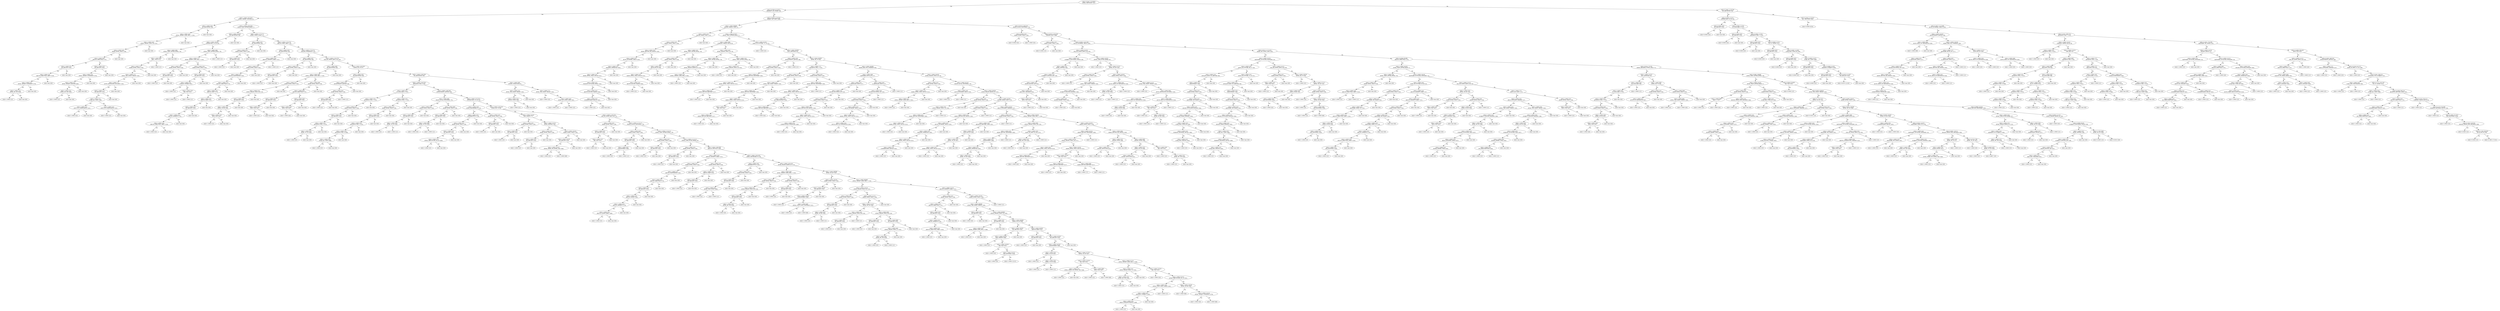 digraph decisiontree {
n3553 [label="ratio=0.6562 (525/800)\nHTML_MESSAGE (101)"];

n3554 [label="ratio=0.9786 (412/421)\nPRIORITY_NO_NAME (59)"];

n3553 -> n3554 [label=Yes];

n3555 [label="ratio=1.0000 (197/197)\nHTML_SHORT_CENTER (4)"];

n3554 -> n3555 [label=Yes];

n3556 [label="ratio=1.0000 (4/4)\nNO_RECEIVED (38)"];

n3555 -> n3556 [label=Yes];

n3557 [label="ratio=1.0000 (4/4)\nHTML_SHORT_LINK_IMG_1 (150)"];

n3556 -> n3557 [label=Yes];

n3558 [label="ratio=1.0000 (4/4)\nHTML_IMAGE_ONLY_04 (152)"];

n3557 -> n3558 [label=Yes];

n3559 [label="ratio=1.0000 (4/4)\nMIME_HTML_ONLY (158)"];

n3558 -> n3559 [label=Yes];

n3560 [label="ratio=1.0000 (4/4)\nDRUGS_ERECTILE (170)"];

n3559 -> n3560 [label=Yes];

n3561 [label="ratio=1.0000 (2/2)\nNO_RELAYS (233)"];

n3560 -> n3561 [label=Yes];

n3562 [label="ratio=1.0000 (2/2)\nDRUGS_ERECTILE_OBFU (319)"];

n3561 -> n3562 [label=Yes];

n3563 [label="ratio=1.0000 (2/2)\nHTML_SHORT_COMMENT (378)"];

n3562 -> n3563 [label=Yes];

n3564 [label="ratio=1.0000 (2/2)\nHTML_90_100 (429)"];

n3563 -> n3564 [label=Yes];

n3565 [label="ratio=1.0000 (2/2)\n"];

n3564 -> n3565 [label=Yes];

n3564 -> n3566 [label=No];

n3566 [label="ratio=nan (0/0)\n"];

n3563 -> n3567 [label=No];

n3567 [label="ratio=nan (0/0)\n"];

n3562 -> n3568 [label=No];

n3568 [label="ratio=nan (0/0)\n"];

n3561 -> n3569 [label=No];

n3569 [label="ratio=nan (0/0)\n"];

n3560 -> n3570 [label=No];

n3570 [label="ratio=1.0000 (2/2)\nNO_RELAYS (233)"];

n3571 [label="ratio=1.0000 (2/2)\nHTML_SHORT_COMMENT (378)"];

n3570 -> n3571 [label=Yes];

n3572 [label="ratio=1.0000 (2/2)\nHTML_SHORT_LENGTH (409)"];

n3571 -> n3572 [label=Yes];

n3573 [label="ratio=1.0000 (2/2)\nHTML_90_100 (429)"];

n3572 -> n3573 [label=Yes];

n3574 [label="ratio=1.0000 (2/2)\n"];

n3573 -> n3574 [label=Yes];

n3573 -> n3575 [label=No];

n3575 [label="ratio=nan (0/0)\n"];

n3572 -> n3576 [label=No];

n3576 [label="ratio=nan (0/0)\n"];

n3571 -> n3577 [label=No];

n3577 [label="ratio=nan (0/0)\n"];

n3570 -> n3578 [label=No];

n3578 [label="ratio=nan (0/0)\n"];

n3559 -> n3579 [label=No];

n3579 [label="ratio=nan (0/0)\n"];

n3558 -> n3580 [label=No];

n3580 [label="ratio=nan (0/0)\n"];

n3557 -> n3581 [label=No];

n3581 [label="ratio=nan (0/0)\n"];

n3556 -> n3582 [label=No];

n3582 [label="ratio=nan (0/0)\n"];

n3555 -> n3583 [label=No];

n3583 [label="ratio=1.0000 (193/193)\nHTML_TEXT_AFTER_BODY (7)"];

n3584 [label="ratio=1.0000 (16/16)\nNO_RECEIVED (38)"];

n3583 -> n3584 [label=Yes];

n3585 [label="ratio=1.0000 (16/16)\nUPPERCASE_25_50 (50)"];

n3584 -> n3585 [label=Yes];

n3586 [label="ratio=1.0000 (8/8)\nHTML_TEXT_AFTER_HTML (79)"];

n3585 -> n3586 [label=Yes];

n3587 [label="ratio=1.0000 (8/8)\nBILL_1618 (111)"];

n3586 -> n3587 [label=Yes];

n3588 [label="ratio=1.0000 (7/7)\nMIME_HTML_ONLY (158)"];

n3587 -> n3588 [label=Yes];

n3589 [label="ratio=1.0000 (7/7)\nHTML_TAG_EXIST_TBODY (165)"];

n3588 -> n3589 [label=Yes];

n3590 [label="ratio=1.0000 (7/7)\nHTTP_EXCESSIVE_ESCAPES (185)"];

n3589 -> n3590 [label=Yes];

n3591 [label="ratio=1.0000 (7/7)\nNO_RELAYS (233)"];

n3590 -> n3591 [label=Yes];

n3592 [label="ratio=1.0000 (7/7)\nSUBJ_ALL_CAPS (366)"];

n3591 -> n3592 [label=Yes];

n3593 [label="ratio=1.0000 (5/5)\nSENT_IN_COMPLIANCE (410)"];

n3592 -> n3593 [label=Yes];

n3594 [label="ratio=1.0000 (5/5)\n"];

n3593 -> n3594 [label=Yes];

n3593 -> n3595 [label=No];

n3595 [label="ratio=nan (0/0)\n"];

n3592 -> n3596 [label=No];

n3596 [label="ratio=1.0000 (2/2)\nSENT_IN_COMPLIANCE (410)"];

n3597 [label="ratio=1.0000 (2/2)\n"];

n3596 -> n3597 [label=Yes];

n3596 -> n3598 [label=No];

n3598 [label="ratio=nan (0/0)\n"];

n3591 -> n3599 [label=No];

n3599 [label="ratio=nan (0/0)\n"];

n3590 -> n3600 [label=No];

n3600 [label="ratio=nan (0/0)\n"];

n3589 -> n3601 [label=No];

n3601 [label="ratio=nan (0/0)\n"];

n3588 -> n3602 [label=No];

n3602 [label="ratio=nan (0/0)\n"];

n3587 -> n3603 [label=No];

n3603 [label="ratio=1.0000 (1/1)\n"];

n3586 -> n3604 [label=No];

n3604 [label="ratio=nan (0/0)\n"];

n3585 -> n3605 [label=No];

n3605 [label="ratio=1.0000 (8/8)\nHTML_TEXT_AFTER_HTML (79)"];

n3606 [label="ratio=1.0000 (7/7)\nHTML_SHORT_LINK_IMG_1 (150)"];

n3605 -> n3606 [label=Yes];

n3607 [label="ratio=1.0000 (2/2)\nMIME_HTML_ONLY (158)"];

n3606 -> n3607 [label=Yes];

n3608 [label="ratio=1.0000 (2/2)\nNO_RELAYS (233)"];

n3607 -> n3608 [label=Yes];

n3609 [label="ratio=1.0000 (2/2)\n"];

n3608 -> n3609 [label=Yes];

n3608 -> n3610 [label=No];

n3610 [label="ratio=nan (0/0)\n"];

n3607 -> n3611 [label=No];

n3611 [label="ratio=nan (0/0)\n"];

n3606 -> n3612 [label=No];

n3612 [label="ratio=1.0000 (5/5)\nMIME_HTML_ONLY (158)"];

n3613 [label="ratio=1.0000 (5/5)\nNO_RELAYS (233)"];

n3612 -> n3613 [label=Yes];

n3614 [label="ratio=1.0000 (5/5)\nUNIQUE_WORDS (301)"];

n3613 -> n3614 [label=Yes];

n3615 [label="ratio=1.0000 (2/2)\n"];

n3614 -> n3615 [label=Yes];

n3614 -> n3616 [label=No];

n3616 [label="ratio=1.0000 (3/3)\nBIZ_TLD (331)"];

n3617 [label="ratio=1.0000 (2/2)\n"];

n3616 -> n3617 [label=Yes];

n3616 -> n3618 [label=No];

n3618 [label="ratio=1.0000 (1/1)\n"];

n3613 -> n3619 [label=No];

n3619 [label="ratio=nan (0/0)\n"];

n3612 -> n3620 [label=No];

n3620 [label="ratio=nan (0/0)\n"];

n3605 -> n3621 [label=No];

n3621 [label="ratio=1.0000 (1/1)\n"];

n3584 -> n3622 [label=No];

n3622 [label="ratio=nan (0/0)\n"];

n3583 -> n3623 [label=No];

n3623 [label="ratio=1.0000 (177/177)\nHTML_TITLE_LONG (11)"];

n3624 [label="ratio=1.0000 (2/2)\nNO_RECEIVED (38)"];

n3623 -> n3624 [label=Yes];

n3625 [label="ratio=1.0000 (2/2)\nMIME_HTML_ONLY (158)"];

n3624 -> n3625 [label=Yes];

n3626 [label="ratio=1.0000 (2/2)\nNO_RELAYS (233)"];

n3625 -> n3626 [label=Yes];

n3627 [label="ratio=1.0000 (2/2)\n"];

n3626 -> n3627 [label=Yes];

n3626 -> n3628 [label=No];

n3628 [label="ratio=nan (0/0)\n"];

n3625 -> n3629 [label=No];

n3629 [label="ratio=nan (0/0)\n"];

n3624 -> n3630 [label=No];

n3630 [label="ratio=nan (0/0)\n"];

n3623 -> n3631 [label=No];

n3631 [label="ratio=1.0000 (175/175)\nDRUGS_PAIN_OBFU (20)"];

n3632 [label="ratio=1.0000 (3/3)\nNO_RECEIVED (38)"];

n3631 -> n3632 [label=Yes];

n3633 [label="ratio=1.0000 (3/3)\nDRUGS_ANXIETY_EREC (151)"];

n3632 -> n3633 [label=Yes];

n3634 [label="ratio=1.0000 (2/2)\nMIME_HTML_ONLY (158)"];

n3633 -> n3634 [label=Yes];

n3635 [label="ratio=1.0000 (2/2)\nDRUGS_MANYKINDS (159)"];

n3634 -> n3635 [label=Yes];

n3636 [label="ratio=1.0000 (2/2)\nDRUGS_ERECTILE (170)"];

n3635 -> n3636 [label=Yes];

n3637 [label="ratio=1.0000 (2/2)\nDRUGS_DIET (175)"];

n3636 -> n3637 [label=Yes];

n3638 [label="ratio=1.0000 (2/2)\nDRUGS_PAIN (223)"];

n3637 -> n3638 [label=Yes];

n3639 [label="ratio=1.0000 (2/2)\nNO_RELAYS (233)"];

n3638 -> n3639 [label=Yes];

n3640 [label="ratio=1.0000 (2/2)\nDRUGS_ANXIETY (279)"];

n3639 -> n3640 [label=Yes];

n3641 [label="ratio=1.0000 (2/2)\nDRUGS_ERECTILE_OBFU (319)"];

n3640 -> n3641 [label=Yes];

n3642 [label="ratio=1.0000 (2/2)\n"];

n3641 -> n3642 [label=Yes];

n3641 -> n3643 [label=No];

n3643 [label="ratio=nan (0/0)\n"];

n3640 -> n3644 [label=No];

n3644 [label="ratio=nan (0/0)\n"];

n3639 -> n3645 [label=No];

n3645 [label="ratio=nan (0/0)\n"];

n3638 -> n3646 [label=No];

n3646 [label="ratio=nan (0/0)\n"];

n3637 -> n3647 [label=No];

n3647 [label="ratio=nan (0/0)\n"];

n3636 -> n3648 [label=No];

n3648 [label="ratio=nan (0/0)\n"];

n3635 -> n3649 [label=No];

n3649 [label="ratio=nan (0/0)\n"];

n3634 -> n3650 [label=No];

n3650 [label="ratio=nan (0/0)\n"];

n3633 -> n3651 [label=No];

n3651 [label="ratio=1.0000 (1/1)\n"];

n3632 -> n3652 [label=No];

n3652 [label="ratio=nan (0/0)\n"];

n3631 -> n3653 [label=No];

n3653 [label="ratio=1.0000 (172/172)\nONLINE_PHARMACY (23)"];

n3654 [label="ratio=1.0000 (2/2)\nNO_RECEIVED (38)"];

n3653 -> n3654 [label=Yes];

n3655 [label="ratio=1.0000 (2/2)\nMIME_HTML_ONLY (158)"];

n3654 -> n3655 [label=Yes];

n3656 [label="ratio=1.0000 (2/2)\nNO_RELAYS (233)"];

n3655 -> n3656 [label=Yes];

n3657 [label="ratio=1.0000 (2/2)\n"];

n3656 -> n3657 [label=Yes];

n3656 -> n3658 [label=No];

n3658 [label="ratio=nan (0/0)\n"];

n3655 -> n3659 [label=No];

n3659 [label="ratio=nan (0/0)\n"];

n3654 -> n3660 [label=No];

n3660 [label="ratio=nan (0/0)\n"];

n3653 -> n3661 [label=No];

n3661 [label="ratio=1.0000 (170/170)\nURI_NO_WWW_INFO_CGI (30)"];

n3662 [label="ratio=1.0000 (8/8)\nNO_RECEIVED (38)"];

n3661 -> n3662 [label=Yes];

n3663 [label="ratio=1.0000 (8/8)\nHTML_SHORT_LINK_IMG_1 (150)"];

n3662 -> n3663 [label=Yes];

n3664 [label="ratio=1.0000 (2/2)\nMIME_HTML_ONLY (158)"];

n3663 -> n3664 [label=Yes];

n3665 [label="ratio=1.0000 (2/2)\nHTML_IMAGE_ONLY_08 (216)"];

n3664 -> n3665 [label=Yes];

n3666 [label="ratio=1.0000 (2/2)\nNO_RELAYS (233)"];

n3665 -> n3666 [label=Yes];

n3667 [label="ratio=1.0000 (2/2)\nHTML_50_60 (358)"];

n3666 -> n3667 [label=Yes];

n3668 [label="ratio=1.0000 (2/2)\nINFO_TLD (447)"];

n3667 -> n3668 [label=Yes];

n3669 [label="ratio=1.0000 (2/2)\n"];

n3668 -> n3669 [label=Yes];

n3668 -> n3670 [label=No];

n3670 [label="ratio=nan (0/0)\n"];

n3667 -> n3671 [label=No];

n3671 [label="ratio=nan (0/0)\n"];

n3666 -> n3672 [label=No];

n3672 [label="ratio=nan (0/0)\n"];

n3665 -> n3673 [label=No];

n3673 [label="ratio=nan (0/0)\n"];

n3664 -> n3674 [label=No];

n3674 [label="ratio=nan (0/0)\n"];

n3663 -> n3675 [label=No];

n3675 [label="ratio=1.0000 (6/6)\nMIME_HTML_ONLY (158)"];

n3676 [label="ratio=1.0000 (6/6)\nDRUGS_ERECTILE (170)"];

n3675 -> n3676 [label=Yes];

n3677 [label="ratio=1.0000 (2/2)\nNO_RELAYS (233)"];

n3676 -> n3677 [label=Yes];

n3678 [label="ratio=1.0000 (2/2)\nINFO_TLD (447)"];

n3677 -> n3678 [label=Yes];

n3679 [label="ratio=1.0000 (2/2)\n"];

n3678 -> n3679 [label=Yes];

n3678 -> n3680 [label=No];

n3680 [label="ratio=nan (0/0)\n"];

n3677 -> n3681 [label=No];

n3681 [label="ratio=nan (0/0)\n"];

n3676 -> n3682 [label=No];

n3682 [label="ratio=1.0000 (4/4)\nNO_RELAYS (233)"];

n3683 [label="ratio=1.0000 (4/4)\nINFO_TLD (447)"];

n3682 -> n3683 [label=Yes];

n3684 [label="ratio=1.0000 (4/4)\n"];

n3683 -> n3684 [label=Yes];

n3683 -> n3685 [label=No];

n3685 [label="ratio=nan (0/0)\n"];

n3682 -> n3686 [label=No];

n3686 [label="ratio=nan (0/0)\n"];

n3675 -> n3687 [label=No];

n3687 [label="ratio=nan (0/0)\n"];

n3662 -> n3688 [label=No];

n3688 [label="ratio=nan (0/0)\n"];

n3661 -> n3689 [label=No];

n3689 [label="ratio=1.0000 (162/162)\nHTML_00_10 (37)"];

n3690 [label="ratio=1.0000 (3/3)\nNO_RECEIVED (38)"];

n3689 -> n3690 [label=Yes];

n3691 [label="ratio=1.0000 (3/3)\nINVESTMENT_ADVICE (48)"];

n3690 -> n3691 [label=Yes];

n3692 [label="ratio=1.0000 (3/3)\nMIME_HTML_ONLY (158)"];

n3691 -> n3692 [label=Yes];

n3693 [label="ratio=1.0000 (2/2)\nNO_RELAYS (233)"];

n3692 -> n3693 [label=Yes];

n3694 [label="ratio=1.0000 (2/2)\n"];

n3693 -> n3694 [label=Yes];

n3693 -> n3695 [label=No];

n3695 [label="ratio=nan (0/0)\n"];

n3692 -> n3696 [label=No];

n3696 [label="ratio=1.0000 (1/1)\n"];

n3691 -> n3697 [label=No];

n3697 [label="ratio=nan (0/0)\n"];

n3690 -> n3698 [label=No];

n3698 [label="ratio=nan (0/0)\n"];

n3689 -> n3699 [label=No];

n3699 [label="ratio=1.0000 (159/159)\nNO_RECEIVED (38)"];

n3700 [label="ratio=1.0000 (150/150)\nADVANCE_FEE_3 (44)"];

n3699 -> n3700 [label=Yes];

n3701 [label="ratio=1.0000 (4/4)\nUS_DOLLARS_3 (141)"];

n3700 -> n3701 [label=Yes];

n3702 [label="ratio=1.0000 (2/2)\nADVANCE_FEE_1 (155)"];

n3701 -> n3702 [label=Yes];

n3703 [label="ratio=1.0000 (2/2)\nMIME_HTML_ONLY (158)"];

n3702 -> n3703 [label=Yes];

n3704 [label="ratio=1.0000 (2/2)\nNO_RELAYS (233)"];

n3703 -> n3704 [label=Yes];

n3705 [label="ratio=1.0000 (2/2)\nADVANCE_FEE_2 (314)"];

n3704 -> n3705 [label=Yes];

n3706 [label="ratio=1.0000 (2/2)\nHTML_10_20 (326)"];

n3705 -> n3706 [label=Yes];

n3707 [label="ratio=1.0000 (2/2)\n"];

n3706 -> n3707 [label=Yes];

n3706 -> n3708 [label=No];

n3708 [label="ratio=nan (0/0)\n"];

n3705 -> n3709 [label=No];

n3709 [label="ratio=nan (0/0)\n"];

n3704 -> n3710 [label=No];

n3710 [label="ratio=nan (0/0)\n"];

n3703 -> n3711 [label=No];

n3711 [label="ratio=nan (0/0)\n"];

n3702 -> n3712 [label=No];

n3712 [label="ratio=nan (0/0)\n"];

n3701 -> n3713 [label=No];

n3713 [label="ratio=1.0000 (2/2)\nADVANCE_FEE_1 (155)"];

n3714 [label="ratio=1.0000 (2/2)\nMIME_HTML_ONLY (158)"];

n3713 -> n3714 [label=Yes];

n3715 [label="ratio=1.0000 (2/2)\nNO_RELAYS (233)"];

n3714 -> n3715 [label=Yes];

n3716 [label="ratio=1.0000 (2/2)\nADVANCE_FEE_2 (314)"];

n3715 -> n3716 [label=Yes];

n3717 [label="ratio=1.0000 (2/2)\nADVANCE_FEE_4 (348)"];

n3716 -> n3717 [label=Yes];

n3718 [label="ratio=1.0000 (2/2)\nSUBJ_ALL_CAPS (366)"];

n3717 -> n3718 [label=Yes];

n3719 [label="ratio=1.0000 (2/2)\n"];

n3718 -> n3719 [label=Yes];

n3718 -> n3720 [label=No];

n3720 [label="ratio=nan (0/0)\n"];

n3717 -> n3721 [label=No];

n3721 [label="ratio=nan (0/0)\n"];

n3716 -> n3722 [label=No];

n3722 [label="ratio=nan (0/0)\n"];

n3715 -> n3723 [label=No];

n3723 [label="ratio=nan (0/0)\n"];

n3714 -> n3724 [label=No];

n3724 [label="ratio=nan (0/0)\n"];

n3713 -> n3725 [label=No];

n3725 [label="ratio=nan (0/0)\n"];

n3700 -> n3726 [label=No];

n3726 [label="ratio=1.0000 (146/146)\nINVESTMENT_ADVICE (48)"];

n3727 [label="ratio=1.0000 (9/9)\nFROM_LOCAL_NOVOWEL (78)"];

n3726 -> n3727 [label=Yes];

n3728 [label="ratio=1.0000 (3/3)\nMIME_HTML_ONLY (158)"];

n3727 -> n3728 [label=Yes];

n3729 [label="ratio=1.0000 (3/3)\nNO_RELAYS (233)"];

n3728 -> n3729 [label=Yes];

n3730 [label="ratio=1.0000 (3/3)\nHTML_10_20 (326)"];

n3729 -> n3730 [label=Yes];

n3731 [label="ratio=1.0000 (2/2)\n"];

n3730 -> n3731 [label=Yes];

n3730 -> n3732 [label=No];

n3732 [label="ratio=1.0000 (1/1)\n"];

n3729 -> n3733 [label=No];

n3733 [label="ratio=nan (0/0)\n"];

n3728 -> n3734 [label=No];

n3734 [label="ratio=nan (0/0)\n"];

n3727 -> n3735 [label=No];

n3735 [label="ratio=1.0000 (6/6)\nMIME_HTML_ONLY (158)"];

n3736 [label="ratio=1.0000 (6/6)\nNO_RELAYS (233)"];

n3735 -> n3736 [label=Yes];

n3737 [label="ratio=1.0000 (6/6)\nHTML_10_20 (326)"];

n3736 -> n3737 [label=Yes];

n3738 [label="ratio=1.0000 (5/5)\n"];

n3737 -> n3738 [label=Yes];

n3737 -> n3739 [label=No];

n3739 [label="ratio=1.0000 (1/1)\n"];

n3736 -> n3740 [label=No];

n3740 [label="ratio=nan (0/0)\n"];

n3735 -> n3741 [label=No];

n3741 [label="ratio=nan (0/0)\n"];

n3726 -> n3742 [label=No];

n3742 [label="ratio=1.0000 (137/137)\nUPPERCASE_25_50 (50)"];

n3743 [label="ratio=1.0000 (4/4)\nHTML_BACKHAIR_8 (118)"];

n3742 -> n3743 [label=Yes];

n3744 [label="ratio=1.0000 (2/2)\nINTERRUPTUS (129)"];

n3743 -> n3744 [label=Yes];

n3745 [label="ratio=1.0000 (2/2)\nMIME_HTML_ONLY (158)"];

n3744 -> n3745 [label=Yes];

n3746 [label="ratio=1.0000 (2/2)\nNO_RELAYS (233)"];

n3745 -> n3746 [label=Yes];

n3747 [label="ratio=1.0000 (2/2)\nHTML_OBFUSCATE_40_50 (400)"];

n3746 -> n3747 [label=Yes];

n3748 [label="ratio=1.0000 (2/2)\n"];

n3747 -> n3748 [label=Yes];

n3747 -> n3749 [label=No];

n3749 [label="ratio=nan (0/0)\n"];

n3746 -> n3750 [label=No];

n3750 [label="ratio=nan (0/0)\n"];

n3745 -> n3751 [label=No];

n3751 [label="ratio=nan (0/0)\n"];

n3744 -> n3752 [label=No];

n3752 [label="ratio=nan (0/0)\n"];

n3743 -> n3753 [label=No];

n3753 [label="ratio=1.0000 (2/2)\nMIME_HTML_ONLY (158)"];

n3754 [label="ratio=1.0000 (2/2)\nNO_RELAYS (233)"];

n3753 -> n3754 [label=Yes];

n3755 [label="ratio=1.0000 (2/2)\n"];

n3754 -> n3755 [label=Yes];

n3754 -> n3756 [label=No];

n3756 [label="ratio=nan (0/0)\n"];

n3753 -> n3757 [label=No];

n3757 [label="ratio=nan (0/0)\n"];

n3742 -> n3758 [label=No];

n3758 [label="ratio=1.0000 (133/133)\nHTML_60_70 (58)"];

n3759 [label="ratio=1.0000 (14/14)\nHOT_NASTY (77)"];

n3758 -> n3759 [label=Yes];

n3760 [label="ratio=1.0000 (2/2)\nMIME_HTML_ONLY (158)"];

n3759 -> n3760 [label=Yes];

n3761 [label="ratio=1.0000 (2/2)\nNO_RELAYS (233)"];

n3760 -> n3761 [label=Yes];

n3762 [label="ratio=1.0000 (2/2)\n"];

n3761 -> n3762 [label=Yes];

n3761 -> n3763 [label=No];

n3763 [label="ratio=nan (0/0)\n"];

n3760 -> n3764 [label=No];

n3764 [label="ratio=nan (0/0)\n"];

n3759 -> n3765 [label=No];

n3765 [label="ratio=1.0000 (12/12)\nHTML_EHTML2 (84)"];

n3766 [label="ratio=1.0000 (2/2)\nMIME_HTML_ONLY (158)"];

n3765 -> n3766 [label=Yes];

n3767 [label="ratio=1.0000 (2/2)\nNO_RELAYS (233)"];

n3766 -> n3767 [label=Yes];

n3768 [label="ratio=1.0000 (2/2)\n"];

n3767 -> n3768 [label=Yes];

n3767 -> n3769 [label=No];

n3769 [label="ratio=nan (0/0)\n"];

n3766 -> n3770 [label=No];

n3770 [label="ratio=nan (0/0)\n"];

n3765 -> n3771 [label=No];

n3771 [label="ratio=1.0000 (10/10)\nMIME_HTML_ONLY (158)"];

n3772 [label="ratio=1.0000 (10/10)\nNO_RELAYS (233)"];

n3771 -> n3772 [label=Yes];

n3773 [label="ratio=1.0000 (10/10)\nHTML_MIME_NO_HTML_TAG (349)"];

n3772 -> n3773 [label=Yes];

n3774 [label="ratio=1.0000 (2/2)\n"];

n3773 -> n3774 [label=Yes];

n3773 -> n3775 [label=No];

n3775 [label="ratio=1.0000 (8/8)\n"];

n3772 -> n3776 [label=No];

n3776 [label="ratio=nan (0/0)\n"];

n3771 -> n3777 [label=No];

n3777 [label="ratio=nan (0/0)\n"];

n3758 -> n3778 [label=No];

n3778 [label="ratio=1.0000 (119/119)\nURI_NO_WWW_BIZ_CGI (75)"];

n3779 [label="ratio=1.0000 (2/2)\nMIME_HTML_ONLY (158)"];

n3778 -> n3779 [label=Yes];

n3780 [label="ratio=1.0000 (2/2)\nNO_RELAYS (233)"];

n3779 -> n3780 [label=Yes];

n3781 [label="ratio=1.0000 (2/2)\nBIZ_TLD (331)"];

n3780 -> n3781 [label=Yes];

n3782 [label="ratio=1.0000 (2/2)\n"];

n3781 -> n3782 [label=Yes];

n3781 -> n3783 [label=No];

n3783 [label="ratio=nan (0/0)\n"];

n3780 -> n3784 [label=No];

n3784 [label="ratio=nan (0/0)\n"];

n3779 -> n3785 [label=No];

n3785 [label="ratio=nan (0/0)\n"];

n3778 -> n3786 [label=No];

n3786 [label="ratio=1.0000 (117/117)\nFROM_LOCAL_NOVOWEL (78)"];

n3787 [label="ratio=1.0000 (4/4)\nMIME_HTML_ONLY (158)"];

n3786 -> n3787 [label=Yes];

n3788 [label="ratio=1.0000 (4/4)\nNO_RELAYS (233)"];

n3787 -> n3788 [label=Yes];

n3789 [label="ratio=1.0000 (4/4)\nLONGWORDS (280)"];

n3788 -> n3789 [label=Yes];

n3790 [label="ratio=1.0000 (3/3)\n"];

n3789 -> n3790 [label=Yes];

n3789 -> n3791 [label=No];

n3791 [label="ratio=1.0000 (1/1)\n"];

n3788 -> n3792 [label=No];

n3792 [label="ratio=nan (0/0)\n"];

n3787 -> n3793 [label=No];

n3793 [label="ratio=nan (0/0)\n"];

n3786 -> n3794 [label=No];

n3794 [label="ratio=1.0000 (113/113)\nHTML_TEXT_AFTER_HTML (79)"];

n3795 [label="ratio=1.0000 (2/2)\nMIME_HTML_ONLY (158)"];

n3794 -> n3795 [label=Yes];

n3796 [label="ratio=1.0000 (2/2)\nNO_RELAYS (233)"];

n3795 -> n3796 [label=Yes];

n3797 [label="ratio=1.0000 (2/2)\n"];

n3796 -> n3797 [label=Yes];

n3796 -> n3798 [label=No];

n3798 [label="ratio=nan (0/0)\n"];

n3795 -> n3799 [label=No];

n3799 [label="ratio=nan (0/0)\n"];

n3794 -> n3800 [label=No];

n3800 [label="ratio=1.0000 (111/111)\nHTML_LINK_PUSH_HERE (87)"];

n3801 [label="ratio=1.0000 (2/2)\nMIME_HTML_ONLY (158)"];

n3800 -> n3801 [label=Yes];

n3802 [label="ratio=1.0000 (2/2)\nNO_RELAYS (233)"];

n3801 -> n3802 [label=Yes];

n3803 [label="ratio=1.0000 (2/2)\n"];

n3802 -> n3803 [label=Yes];

n3802 -> n3804 [label=No];

n3804 [label="ratio=nan (0/0)\n"];

n3801 -> n3805 [label=No];

n3805 [label="ratio=nan (0/0)\n"];

n3800 -> n3806 [label=No];

n3806 [label="ratio=1.0000 (109/109)\nDRUGS_MUSCLE (109)"];

n3807 [label="ratio=1.0000 (4/4)\nDRUGS_ANXIETY_EREC (151)"];

n3806 -> n3807 [label=Yes];

n3808 [label="ratio=1.0000 (2/2)\nMIME_HTML_ONLY (158)"];

n3807 -> n3808 [label=Yes];

n3809 [label="ratio=1.0000 (2/2)\nDRUGS_MANYKINDS (159)"];

n3808 -> n3809 [label=Yes];

n3810 [label="ratio=1.0000 (2/2)\nDRUGS_ERECTILE (170)"];

n3809 -> n3810 [label=Yes];

n3811 [label="ratio=1.0000 (2/2)\nNO_RELAYS (233)"];

n3810 -> n3811 [label=Yes];

n3812 [label="ratio=1.0000 (2/2)\nDRUGS_SLEEP (244)"];

n3811 -> n3812 [label=Yes];

n3813 [label="ratio=1.0000 (2/2)\nDRUGS_ANXIETY (279)"];

n3812 -> n3813 [label=Yes];

n3814 [label="ratio=1.0000 (2/2)\nDRUGS_SLEEP_EREC (406)"];

n3813 -> n3814 [label=Yes];

n3815 [label="ratio=1.0000 (2/2)\n"];

n3814 -> n3815 [label=Yes];

n3814 -> n3816 [label=No];

n3816 [label="ratio=nan (0/0)\n"];

n3813 -> n3817 [label=No];

n3817 [label="ratio=nan (0/0)\n"];

n3812 -> n3818 [label=No];

n3818 [label="ratio=nan (0/0)\n"];

n3811 -> n3819 [label=No];

n3819 [label="ratio=nan (0/0)\n"];

n3810 -> n3820 [label=No];

n3820 [label="ratio=nan (0/0)\n"];

n3809 -> n3821 [label=No];

n3821 [label="ratio=nan (0/0)\n"];

n3808 -> n3822 [label=No];

n3822 [label="ratio=nan (0/0)\n"];

n3807 -> n3823 [label=No];

n3823 [label="ratio=1.0000 (2/2)\nMIME_HTML_ONLY (158)"];

n3824 [label="ratio=1.0000 (2/2)\nDRUGS_PAIN (223)"];

n3823 -> n3824 [label=Yes];

n3825 [label="ratio=1.0000 (2/2)\nNO_RELAYS (233)"];

n3824 -> n3825 [label=Yes];

n3826 [label="ratio=1.0000 (2/2)\n"];

n3825 -> n3826 [label=Yes];

n3825 -> n3827 [label=No];

n3827 [label="ratio=nan (0/0)\n"];

n3824 -> n3828 [label=No];

n3828 [label="ratio=nan (0/0)\n"];

n3823 -> n3829 [label=No];

n3829 [label="ratio=nan (0/0)\n"];

n3806 -> n3830 [label=No];

n3830 [label="ratio=1.0000 (105/105)\nHTML_BACKHAIR_8 (118)"];

n3831 [label="ratio=1.0000 (3/3)\nINTERRUPTUS (129)"];

n3830 -> n3831 [label=Yes];

n3832 [label="ratio=1.0000 (3/3)\nMIME_HTML_ONLY (158)"];

n3831 -> n3832 [label=Yes];

n3833 [label="ratio=1.0000 (3/3)\nNO_RELAYS (233)"];

n3832 -> n3833 [label=Yes];

n3834 [label="ratio=1.0000 (3/3)\nHTML_TINY_FONT (408)"];

n3833 -> n3834 [label=Yes];

n3835 [label="ratio=1.0000 (2/2)\n"];

n3834 -> n3835 [label=Yes];

n3834 -> n3836 [label=No];

n3836 [label="ratio=1.0000 (1/1)\n"];

n3833 -> n3837 [label=No];

n3837 [label="ratio=nan (0/0)\n"];

n3832 -> n3838 [label=No];

n3838 [label="ratio=nan (0/0)\n"];

n3831 -> n3839 [label=No];

n3839 [label="ratio=nan (0/0)\n"];

n3830 -> n3840 [label=No];

n3840 [label="ratio=1.0000 (102/102)\nHTML_IMAGE_RATIO_02 (123)"];

n3841 [label="ratio=1.0000 (6/6)\nHTML_SHORT_LINK_IMG_1 (150)"];

n3840 -> n3841 [label=Yes];

n3842 [label="ratio=1.0000 (3/3)\nMIME_HTML_ONLY (158)"];

n3841 -> n3842 [label=Yes];

n3843 [label="ratio=1.0000 (3/3)\nHTML_IMAGE_ONLY_08 (216)"];

n3842 -> n3843 [label=Yes];

n3844 [label="ratio=1.0000 (3/3)\nNO_RELAYS (233)"];

n3843 -> n3844 [label=Yes];

n3845 [label="ratio=1.0000 (3/3)\nHTML_90_100 (429)"];

n3844 -> n3845 [label=Yes];

n3846 [label="ratio=1.0000 (3/3)\n"];

n3845 -> n3846 [label=Yes];

n3845 -> n3847 [label=No];

n3847 [label="ratio=nan (0/0)\n"];

n3844 -> n3848 [label=No];

n3848 [label="ratio=nan (0/0)\n"];

n3843 -> n3849 [label=No];

n3849 [label="ratio=nan (0/0)\n"];

n3842 -> n3850 [label=No];

n3850 [label="ratio=nan (0/0)\n"];

n3841 -> n3851 [label=No];

n3851 [label="ratio=1.0000 (3/3)\nMIME_HTML_ONLY (158)"];

n3852 [label="ratio=1.0000 (3/3)\nNO_RELAYS (233)"];

n3851 -> n3852 [label=Yes];

n3853 [label="ratio=1.0000 (3/3)\n"];

n3852 -> n3853 [label=Yes];

n3852 -> n3854 [label=No];

n3854 [label="ratio=nan (0/0)\n"];

n3851 -> n3855 [label=No];

n3855 [label="ratio=nan (0/0)\n"];

n3840 -> n3856 [label=No];

n3856 [label="ratio=1.0000 (96/96)\nHTML_30_40 (145)"];

n3857 [label="ratio=1.0000 (10/10)\nMIME_HTML_ONLY (158)"];

n3856 -> n3857 [label=Yes];

n3858 [label="ratio=1.0000 (10/10)\nNO_RELAYS (233)"];

n3857 -> n3858 [label=Yes];

n3859 [label="ratio=1.0000 (10/10)\nLONGWORDS (280)"];

n3858 -> n3859 [label=Yes];

n3860 [label="ratio=1.0000 (2/2)\n"];

n3859 -> n3860 [label=Yes];

n3859 -> n3861 [label=No];

n3861 [label="ratio=1.0000 (8/8)\nHTML_FONT_LOW_CONTRAST (322)"];

n3862 [label="ratio=1.0000 (2/2)\n"];

n3861 -> n3862 [label=Yes];

n3861 -> n3863 [label=No];

n3863 [label="ratio=1.0000 (6/6)\n"];

n3858 -> n3864 [label=No];

n3864 [label="ratio=nan (0/0)\n"];

n3857 -> n3865 [label=No];

n3865 [label="ratio=nan (0/0)\n"];

n3856 -> n3866 [label=No];

n3866 [label="ratio=1.0000 (86/86)\nHTML_SHORT_LINK_IMG_1 (150)"];

n3867 [label="ratio=1.0000 (14/14)\nHTML_IMAGE_ONLY_04 (152)"];

n3866 -> n3867 [label=Yes];

n3868 [label="ratio=1.0000 (3/3)\nMIME_HTML_ONLY (158)"];

n3867 -> n3868 [label=Yes];

n3869 [label="ratio=1.0000 (3/3)\nNO_RELAYS (233)"];

n3868 -> n3869 [label=Yes];

n3870 [label="ratio=1.0000 (3/3)\nHTML_50_60 (358)"];

n3869 -> n3870 [label=Yes];

n3871 [label="ratio=1.0000 (2/2)\n"];

n3870 -> n3871 [label=Yes];

n3870 -> n3872 [label=No];

n3872 [label="ratio=1.0000 (1/1)\n"];

n3869 -> n3873 [label=No];

n3873 [label="ratio=nan (0/0)\n"];

n3868 -> n3874 [label=No];

n3874 [label="ratio=nan (0/0)\n"];

n3867 -> n3875 [label=No];

n3875 [label="ratio=1.0000 (11/11)\nMIME_HTML_ONLY (158)"];

n3876 [label="ratio=1.0000 (11/11)\nHTML_40_50 (209)"];

n3875 -> n3876 [label=Yes];

n3877 [label="ratio=1.0000 (3/3)\nHTML_IMAGE_ONLY_08 (216)"];

n3876 -> n3877 [label=Yes];

n3878 [label="ratio=1.0000 (2/2)\nNO_RELAYS (233)"];

n3877 -> n3878 [label=Yes];

n3879 [label="ratio=1.0000 (2/2)\n"];

n3878 -> n3879 [label=Yes];

n3878 -> n3880 [label=No];

n3880 [label="ratio=nan (0/0)\n"];

n3877 -> n3881 [label=No];

n3881 [label="ratio=1.0000 (1/1)\n"];

n3876 -> n3882 [label=No];

n3882 [label="ratio=1.0000 (8/8)\nHTML_IMAGE_ONLY_08 (216)"];

n3883 [label="ratio=1.0000 (2/2)\nNO_RELAYS (233)"];

n3882 -> n3883 [label=Yes];

n3884 [label="ratio=1.0000 (2/2)\n"];

n3883 -> n3884 [label=Yes];

n3883 -> n3885 [label=No];

n3885 [label="ratio=nan (0/0)\n"];

n3882 -> n3886 [label=No];

n3886 [label="ratio=1.0000 (6/6)\nNO_RELAYS (233)"];

n3887 [label="ratio=1.0000 (6/6)\nHTML_IMAGE_ONLY_12 (333)"];

n3886 -> n3887 [label=Yes];

n3888 [label="ratio=1.0000 (6/6)\nHTML_90_100 (429)"];

n3887 -> n3888 [label=Yes];

n3889 [label="ratio=1.0000 (5/5)\n"];

n3888 -> n3889 [label=Yes];

n3888 -> n3890 [label=No];

n3890 [label="ratio=1.0000 (1/1)\n"];

n3887 -> n3891 [label=No];

n3891 [label="ratio=nan (0/0)\n"];

n3886 -> n3892 [label=No];

n3892 [label="ratio=nan (0/0)\n"];

n3875 -> n3893 [label=No];

n3893 [label="ratio=nan (0/0)\n"];

n3866 -> n3894 [label=No];

n3894 [label="ratio=1.0000 (72/72)\nDRUGS_ANXIETY_EREC (151)"];

n3895 [label="ratio=1.0000 (2/2)\nMIME_HTML_ONLY (158)"];

n3894 -> n3895 [label=Yes];

n3896 [label="ratio=1.0000 (2/2)\nDRUGS_ERECTILE (170)"];

n3895 -> n3896 [label=Yes];

n3897 [label="ratio=1.0000 (2/2)\nNO_RELAYS (233)"];

n3896 -> n3897 [label=Yes];

n3898 [label="ratio=1.0000 (2/2)\nDRUGS_ANXIETY (279)"];

n3897 -> n3898 [label=Yes];

n3899 [label="ratio=1.0000 (2/2)\nDRUGS_ERECTILE_OBFU (319)"];

n3898 -> n3899 [label=Yes];

n3900 [label="ratio=1.0000 (2/2)\n"];

n3899 -> n3900 [label=Yes];

n3899 -> n3901 [label=No];

n3901 [label="ratio=nan (0/0)\n"];

n3898 -> n3902 [label=No];

n3902 [label="ratio=nan (0/0)\n"];

n3897 -> n3903 [label=No];

n3903 [label="ratio=nan (0/0)\n"];

n3896 -> n3904 [label=No];

n3904 [label="ratio=nan (0/0)\n"];

n3895 -> n3905 [label=No];

n3905 [label="ratio=nan (0/0)\n"];

n3894 -> n3906 [label=No];

n3906 [label="ratio=1.0000 (70/70)\nMIME_HTML_ONLY (158)"];

n3907 [label="ratio=1.0000 (69/69)\nHTML_TAG_EXIST_TBODY (165)"];

n3906 -> n3907 [label=Yes];

n3908 [label="ratio=1.0000 (3/3)\nNO_RELAYS (233)"];

n3907 -> n3908 [label=Yes];

n3909 [label="ratio=1.0000 (3/3)\n"];

n3908 -> n3909 [label=Yes];

n3908 -> n3910 [label=No];

n3910 [label="ratio=nan (0/0)\n"];

n3907 -> n3911 [label=No];

n3911 [label="ratio=1.0000 (66/66)\nHTML_IMAGE_ONLY_16 (193)"];

n3912 [label="ratio=1.0000 (2/2)\nNO_RELAYS (233)"];

n3911 -> n3912 [label=Yes];

n3913 [label="ratio=1.0000 (2/2)\nHTML_SHORT_LINK_IMG_2 (299)"];

n3912 -> n3913 [label=Yes];

n3914 [label="ratio=1.0000 (2/2)\n"];

n3913 -> n3914 [label=Yes];

n3913 -> n3915 [label=No];

n3915 [label="ratio=nan (0/0)\n"];

n3912 -> n3916 [label=No];

n3916 [label="ratio=nan (0/0)\n"];

n3911 -> n3917 [label=No];

n3917 [label="ratio=1.0000 (64/64)\nHTML_40_50 (209)"];

n3918 [label="ratio=1.0000 (20/20)\nNO_RELAYS (233)"];

n3917 -> n3918 [label=Yes];

n3919 [label="ratio=1.0000 (20/20)\nBAD_CREDIT (306)"];

n3918 -> n3919 [label=Yes];

n3920 [label="ratio=1.0000 (2/2)\n"];

n3919 -> n3920 [label=Yes];

n3919 -> n3921 [label=No];

n3921 [label="ratio=1.0000 (18/18)\nBIZ_TLD (331)"];

n3922 [label="ratio=1.0000 (3/3)\n"];

n3921 -> n3922 [label=Yes];

n3921 -> n3923 [label=No];

n3923 [label="ratio=1.0000 (15/15)\nURI_NOVOWEL (426)"];

n3924 [label="ratio=1.0000 (3/3)\n"];

n3923 -> n3924 [label=Yes];

n3923 -> n3925 [label=No];

n3925 [label="ratio=1.0000 (12/12)\n"];

n3918 -> n3926 [label=No];

n3926 [label="ratio=nan (0/0)\n"];

n3917 -> n3927 [label=No];

n3927 [label="ratio=1.0000 (44/44)\nDRUGS_PAIN (223)"];

n3928 [label="ratio=1.0000 (2/2)\nNO_RELAYS (233)"];

n3927 -> n3928 [label=Yes];

n3929 [label="ratio=1.0000 (2/2)\n"];

n3928 -> n3929 [label=Yes];

n3928 -> n3930 [label=No];

n3930 [label="ratio=nan (0/0)\n"];

n3927 -> n3931 [label=No];

n3931 [label="ratio=1.0000 (42/42)\nNO_RELAYS (233)"];

n3932 [label="ratio=1.0000 (42/42)\nLONGWORDS (280)"];

n3931 -> n3932 [label=Yes];

n3933 [label="ratio=1.0000 (5/5)\nHTML_20_30 (297)"];

n3932 -> n3933 [label=Yes];

n3934 [label="ratio=1.0000 (2/2)\n"];

n3933 -> n3934 [label=Yes];

n3933 -> n3935 [label=No];

n3935 [label="ratio=1.0000 (3/3)\nHTML_10_20 (326)"];

n3936 [label="ratio=1.0000 (2/2)\n"];

n3935 -> n3936 [label=Yes];

n3935 -> n3937 [label=No];

n3937 [label="ratio=1.0000 (1/1)\n"];

n3932 -> n3938 [label=No];

n3938 [label="ratio=1.0000 (37/37)\nHTML_20_30 (297)"];

n3939 [label="ratio=1.0000 (10/10)\nBIZ_TLD (331)"];

n3938 -> n3939 [label=Yes];

n3940 [label="ratio=1.0000 (2/2)\nHTML_MIME_NO_HTML_TAG (349)"];

n3939 -> n3940 [label=Yes];

n3941 [label="ratio=1.0000 (2/2)\n"];

n3940 -> n3941 [label=Yes];

n3940 -> n3942 [label=No];

n3942 [label="ratio=nan (0/0)\n"];

n3939 -> n3943 [label=No];

n3943 [label="ratio=1.0000 (8/8)\nINFO_TLD (447)"];

n3944 [label="ratio=1.0000 (2/2)\n"];

n3943 -> n3944 [label=Yes];

n3943 -> n3945 [label=No];

n3945 [label="ratio=1.0000 (6/6)\n"];

n3938 -> n3946 [label=No];

n3946 [label="ratio=1.0000 (27/27)\nHTML_SHORT_LINK_IMG_2 (299)"];

n3947 [label="ratio=1.0000 (2/2)\nHTML_IMAGE_ONLY_12 (333)"];

n3946 -> n3947 [label=Yes];

n3948 [label="ratio=1.0000 (2/2)\nHTML_90_100 (429)"];

n3947 -> n3948 [label=Yes];

n3949 [label="ratio=1.0000 (2/2)\n"];

n3948 -> n3949 [label=Yes];

n3948 -> n3950 [label=No];

n3950 [label="ratio=nan (0/0)\n"];

n3947 -> n3951 [label=No];

n3951 [label="ratio=nan (0/0)\n"];

n3946 -> n3952 [label=No];

n3952 [label="ratio=1.0000 (25/25)\nBIZ_TLD (331)"];

n3953 [label="ratio=1.0000 (3/3)\n"];

n3952 -> n3953 [label=Yes];

n3952 -> n3954 [label=No];

n3954 [label="ratio=1.0000 (22/22)\nHTML_OBFUSCATE_05_10 (352)"];

n3955 [label="ratio=1.0000 (3/3)\nHTML_FONT_SIZE_LARGE (402)"];

n3954 -> n3955 [label=Yes];

n3956 [label="ratio=1.0000 (2/2)\nMISSING_SUBJECT (403)"];

n3955 -> n3956 [label=Yes];

n3957 [label="ratio=1.0000 (2/2)\nBODY_ENHANCEMENT2 (449)"];

n3956 -> n3957 [label=Yes];

n3958 [label="ratio=1.0000 (2/2)\n"];

n3957 -> n3958 [label=Yes];

n3957 -> n3959 [label=No];

n3959 [label="ratio=nan (0/0)\n"];

n3956 -> n3960 [label=No];

n3960 [label="ratio=nan (0/0)\n"];

n3955 -> n3961 [label=No];

n3961 [label="ratio=1.0000 (1/1)\n"];

n3954 -> n3962 [label=No];

n3962 [label="ratio=1.0000 (19/19)\nHTML_50_60 (358)"];

n3963 [label="ratio=1.0000 (6/6)\n"];

n3962 -> n3963 [label=Yes];

n3962 -> n3964 [label=No];

n3964 [label="ratio=1.0000 (13/13)\nHTML_SHORT_COMMENT (378)"];

n3965 [label="ratio=1.0000 (5/5)\n"];

n3964 -> n3965 [label=Yes];

n3964 -> n3966 [label=No];

n3966 [label="ratio=1.0000 (8/8)\n"];

n3931 -> n3967 [label=No];

n3967 [label="ratio=nan (0/0)\n"];

n3906 -> n3968 [label=No];

n3968 [label="ratio=1.0000 (1/1)\n"];

n3699 -> n3969 [label=No];

n3969 [label="ratio=1.0000 (9/9)\nSPOOF_COM2COM (67)"];

n3970 [label="ratio=1.0000 (2/2)\nHTML_TAG_EXIST_TBODY (165)"];

n3969 -> n3970 [label=Yes];

n3971 [label="ratio=1.0000 (2/2)\nSPOOF_OURI (188)"];

n3970 -> n3971 [label=Yes];

n3972 [label="ratio=1.0000 (2/2)\n"];

n3971 -> n3972 [label=Yes];

n3971 -> n3973 [label=No];

n3973 [label="ratio=nan (0/0)\n"];

n3970 -> n3974 [label=No];

n3974 [label="ratio=nan (0/0)\n"];

n3969 -> n3975 [label=No];

n3975 [label="ratio=1.0000 (7/7)\nHTML_TAG_EXIST_TBODY (165)"];

n3976 [label="ratio=1.0000 (3/3)\n"];

n3975 -> n3976 [label=Yes];

n3975 -> n3977 [label=No];

n3977 [label="ratio=1.0000 (4/4)\nMIME_QP_LONG_LINE (302)"];

n3978 [label="ratio=1.0000 (2/2)\n"];

n3977 -> n3978 [label=Yes];

n3977 -> n3979 [label=No];

n3979 [label="ratio=1.0000 (2/2)\n"];

n3554 -> n3980 [label=No];

n3980 [label="ratio=0.9598 (215/224)\nMPART_ALT_DIFF (399)"];

n3981 [label="ratio=1.0000 (69/69)\nMSGID_YAHOO_CAPS (2)"];

n3980 -> n3981 [label=Yes];

n3982 [label="ratio=1.0000 (2/2)\nMSGID_SPAM_CAPS (125)"];

n3981 -> n3982 [label=Yes];

n3983 [label="ratio=1.0000 (2/2)\nMIME_HTML_ONLY (158)"];

n3982 -> n3983 [label=Yes];

n3984 [label="ratio=1.0000 (2/2)\nMIME_BOUND_DD_DIGITS (163)"];

n3983 -> n3984 [label=Yes];

n3985 [label="ratio=1.0000 (2/2)\nRCVD_NUMERIC_HELO (203)"];

n3984 -> n3985 [label=Yes];

n3986 [label="ratio=1.0000 (2/2)\nMISSING_MIMEOLE (305)"];

n3985 -> n3986 [label=Yes];

n3987 [label="ratio=1.0000 (2/2)\nMIME_HTML_ONLY_MULTI (315)"];

n3986 -> n3987 [label=Yes];

n3988 [label="ratio=1.0000 (2/2)\nFORGED_OUTLOOK_HTML (316)"];

n3987 -> n3988 [label=Yes];

n3989 [label="ratio=1.0000 (2/2)\nREPTO_QUOTE_YAHOO (404)"];

n3988 -> n3989 [label=Yes];

n3990 [label="ratio=1.0000 (2/2)\nUNPARSEABLE_RELAY (442)"];

n3989 -> n3990 [label=Yes];

n3991 [label="ratio=1.0000 (2/2)\n"];

n3990 -> n3991 [label=Yes];

n3990 -> n3992 [label=No];

n3992 [label="ratio=nan (0/0)\n"];

n3989 -> n3993 [label=No];

n3993 [label="ratio=nan (0/0)\n"];

n3988 -> n3994 [label=No];

n3994 [label="ratio=nan (0/0)\n"];

n3987 -> n3995 [label=No];

n3995 [label="ratio=nan (0/0)\n"];

n3986 -> n3996 [label=No];

n3996 [label="ratio=nan (0/0)\n"];

n3985 -> n3997 [label=No];

n3997 [label="ratio=nan (0/0)\n"];

n3984 -> n3998 [label=No];

n3998 [label="ratio=nan (0/0)\n"];

n3983 -> n3999 [label=No];

n3999 [label="ratio=nan (0/0)\n"];

n3982 -> n4000 [label=No];

n4000 [label="ratio=nan (0/0)\n"];

n3981 -> n4001 [label=No];

n4001 [label="ratio=1.0000 (67/67)\nHTML_TEXT_AFTER_BODY (7)"];

n4002 [label="ratio=1.0000 (6/6)\nFORGED_YAHOO_RCVD (8)"];

n4001 -> n4002 [label=Yes];

n4003 [label="ratio=1.0000 (2/2)\nHTML_TEXT_AFTER_HTML (79)"];

n4002 -> n4003 [label=Yes];

n4004 [label="ratio=1.0000 (2/2)\nMIME_HTML_ONLY (158)"];

n4003 -> n4004 [label=Yes];

n4005 [label="ratio=1.0000 (2/2)\nRCVD_BY_IP (259)"];

n4004 -> n4005 [label=Yes];

n4006 [label="ratio=1.0000 (2/2)\nMIME_HTML_ONLY_MULTI (315)"];

n4005 -> n4006 [label=Yes];

n4007 [label="ratio=1.0000 (2/2)\nREPTO_QUOTE_YAHOO (404)"];

n4006 -> n4007 [label=Yes];

n4008 [label="ratio=1.0000 (2/2)\n"];

n4007 -> n4008 [label=Yes];

n4007 -> n4009 [label=No];

n4009 [label="ratio=nan (0/0)\n"];

n4006 -> n4010 [label=No];

n4010 [label="ratio=nan (0/0)\n"];

n4005 -> n4011 [label=No];

n4011 [label="ratio=nan (0/0)\n"];

n4004 -> n4012 [label=No];

n4012 [label="ratio=nan (0/0)\n"];

n4003 -> n4013 [label=No];

n4013 [label="ratio=nan (0/0)\n"];

n4002 -> n4014 [label=No];

n4014 [label="ratio=1.0000 (4/4)\nHTML_IMAGE_ONLY_20 (76)"];

n4015 [label="ratio=1.0000 (2/2)\nHTML_TEXT_AFTER_HTML (79)"];

n4014 -> n4015 [label=Yes];

n4016 [label="ratio=1.0000 (2/2)\nHTML_IMAGE_RATIO_02 (123)"];

n4015 -> n4016 [label=Yes];

n4017 [label="ratio=1.0000 (2/2)\nHTML_SHORT_LINK_IMG_3 (391)"];

n4016 -> n4017 [label=Yes];

n4018 [label="ratio=1.0000 (2/2)\n"];

n4017 -> n4018 [label=Yes];

n4017 -> n4019 [label=No];

n4019 [label="ratio=nan (0/0)\n"];

n4016 -> n4020 [label=No];

n4020 [label="ratio=nan (0/0)\n"];

n4015 -> n4021 [label=No];

n4021 [label="ratio=nan (0/0)\n"];

n4014 -> n4022 [label=No];

n4022 [label="ratio=1.0000 (2/2)\nHTML_TEXT_AFTER_HTML (79)"];

n4023 [label="ratio=1.0000 (2/2)\nHTML_IMAGE_ONLY_24 (242)"];

n4022 -> n4023 [label=Yes];

n4024 [label="ratio=1.0000 (2/2)\n"];

n4023 -> n4024 [label=Yes];

n4023 -> n4025 [label=No];

n4025 [label="ratio=nan (0/0)\n"];

n4022 -> n4026 [label=No];

n4026 [label="ratio=nan (0/0)\n"];

n4001 -> n4027 [label=No];

n4027 [label="ratio=1.0000 (61/61)\nDATE_IN_FUTURE_12_24 (31)"];

n4028 [label="ratio=1.0000 (2/2)\n"];

n4027 -> n4028 [label=Yes];

n4027 -> n4029 [label=No];

n4029 [label="ratio=1.0000 (59/59)\nNOT_ADVISOR (35)"];

n4030 [label="ratio=1.0000 (3/3)\nINVESTMENT_ADVICE (48)"];

n4029 -> n4030 [label=Yes];

n4031 [label="ratio=1.0000 (2/2)\nMIME_HTML_ONLY (158)"];

n4030 -> n4031 [label=Yes];

n4032 [label="ratio=1.0000 (2/2)\nMIME_BOUND_NEXTPART (265)"];

n4031 -> n4032 [label=Yes];

n4033 [label="ratio=1.0000 (2/2)\nMIME_HTML_ONLY_MULTI (315)"];

n4032 -> n4033 [label=Yes];

n4034 [label="ratio=1.0000 (2/2)\nMIME_BOUND_RKFINDY (417)"];

n4033 -> n4034 [label=Yes];

n4035 [label="ratio=1.0000 (2/2)\n"];

n4034 -> n4035 [label=Yes];

n4034 -> n4036 [label=No];

n4036 [label="ratio=nan (0/0)\n"];

n4033 -> n4037 [label=No];

n4037 [label="ratio=nan (0/0)\n"];

n4032 -> n4038 [label=No];

n4038 [label="ratio=nan (0/0)\n"];

n4031 -> n4039 [label=No];

n4039 [label="ratio=nan (0/0)\n"];

n4030 -> n4040 [label=No];

n4040 [label="ratio=1.0000 (1/1)\n"];

n4029 -> n4041 [label=No];

n4041 [label="ratio=1.0000 (56/56)\nHTML_60_70 (58)"];

n4042 [label="ratio=1.0000 (7/7)\nADVANCE_FEE_1 (155)"];

n4041 -> n4042 [label=Yes];

n4043 [label="ratio=1.0000 (2/2)\nMIME_HTML_ONLY (158)"];

n4042 -> n4043 [label=Yes];

n4044 [label="ratio=1.0000 (2/2)\nHTML_TAG_EXIST_TBODY (165)"];

n4043 -> n4044 [label=Yes];

n4045 [label="ratio=1.0000 (2/2)\nMIME_BOUND_NEXTPART (265)"];

n4044 -> n4045 [label=Yes];

n4046 [label="ratio=1.0000 (2/2)\nMIME_HTML_ONLY_MULTI (315)"];

n4045 -> n4046 [label=Yes];

n4047 [label="ratio=1.0000 (2/2)\nBIZ_TLD (331)"];

n4046 -> n4047 [label=Yes];

n4048 [label="ratio=1.0000 (2/2)\nMIME_BOUND_RKFINDY (417)"];

n4047 -> n4048 [label=Yes];

n4049 [label="ratio=1.0000 (2/2)\n"];

n4048 -> n4049 [label=Yes];

n4048 -> n4050 [label=No];

n4050 [label="ratio=nan (0/0)\n"];

n4047 -> n4051 [label=No];

n4051 [label="ratio=nan (0/0)\n"];

n4046 -> n4052 [label=No];

n4052 [label="ratio=nan (0/0)\n"];

n4045 -> n4053 [label=No];

n4053 [label="ratio=nan (0/0)\n"];

n4044 -> n4054 [label=No];

n4054 [label="ratio=nan (0/0)\n"];

n4043 -> n4055 [label=No];

n4055 [label="ratio=nan (0/0)\n"];

n4042 -> n4056 [label=No];

n4056 [label="ratio=1.0000 (5/5)\nMIME_HTML_ONLY (158)"];

n4057 [label="ratio=1.0000 (5/5)\nMIME_BOUND_NEXTPART (265)"];

n4056 -> n4057 [label=Yes];

n4058 [label="ratio=1.0000 (4/4)\nMIME_HTML_ONLY_MULTI (315)"];

n4057 -> n4058 [label=Yes];

n4059 [label="ratio=1.0000 (4/4)\nNO_OBLIGATION (334)"];

n4058 -> n4059 [label=Yes];

n4060 [label="ratio=1.0000 (4/4)\nMIME_BOUND_RKFINDY (417)"];

n4059 -> n4060 [label=Yes];

n4061 [label="ratio=1.0000 (4/4)\n"];

n4060 -> n4061 [label=Yes];

n4060 -> n4062 [label=No];

n4062 [label="ratio=nan (0/0)\n"];

n4059 -> n4063 [label=No];

n4063 [label="ratio=nan (0/0)\n"];

n4058 -> n4064 [label=No];

n4064 [label="ratio=nan (0/0)\n"];

n4057 -> n4065 [label=No];

n4065 [label="ratio=1.0000 (1/1)\n"];

n4056 -> n4066 [label=No];

n4066 [label="ratio=nan (0/0)\n"];

n4041 -> n4067 [label=No];

n4067 [label="ratio=1.0000 (49/49)\nMIME_BAD_ISO_CHARSET (64)"];

n4068 [label="ratio=1.0000 (6/6)\nRATWARE_RCVD_AT (117)"];

n4067 -> n4068 [label=Yes];

n4069 [label="ratio=1.0000 (2/2)\nX_MESSAGE_INFO (127)"];

n4068 -> n4069 [label=Yes];

n4070 [label="ratio=1.0000 (2/2)\nMSGID_MULTIPLE_AT (143)"];

n4069 -> n4070 [label=Yes];

n4071 [label="ratio=1.0000 (2/2)\nMIME_HTML_ONLY (158)"];

n4070 -> n4071 [label=Yes];

n4072 [label="ratio=1.0000 (2/2)\nMIME_BOUND_DD_DIGITS (163)"];

n4071 -> n4072 [label=Yes];

n4073 [label="ratio=1.0000 (2/2)\nMIME_HTML_ONLY_MULTI (315)"];

n4072 -> n4073 [label=Yes];

n4074 [label="ratio=1.0000 (2/2)\nUNRESOLVED_TEMPLATE (446)"];

n4073 -> n4074 [label=Yes];

n4075 [label="ratio=1.0000 (2/2)\n"];

n4074 -> n4075 [label=Yes];

n4074 -> n4076 [label=No];

n4076 [label="ratio=nan (0/0)\n"];

n4073 -> n4077 [label=No];

n4077 [label="ratio=nan (0/0)\n"];

n4072 -> n4078 [label=No];

n4078 [label="ratio=nan (0/0)\n"];

n4071 -> n4079 [label=No];

n4079 [label="ratio=nan (0/0)\n"];

n4070 -> n4080 [label=No];

n4080 [label="ratio=nan (0/0)\n"];

n4069 -> n4081 [label=No];

n4081 [label="ratio=nan (0/0)\n"];

n4068 -> n4082 [label=No];

n4082 [label="ratio=1.0000 (4/4)\nX_MESSAGE_INFO (127)"];

n4083 [label="ratio=1.0000 (3/3)\nMSGID_MULTIPLE_AT (143)"];

n4082 -> n4083 [label=Yes];

n4084 [label="ratio=1.0000 (2/2)\nMIME_HTML_ONLY (158)"];

n4083 -> n4084 [label=Yes];

n4085 [label="ratio=1.0000 (2/2)\nRCVD_NUMERIC_HELO (203)"];

n4084 -> n4085 [label=Yes];

n4086 [label="ratio=1.0000 (2/2)\nMIME_HTML_ONLY_MULTI (315)"];

n4085 -> n4086 [label=Yes];

n4087 [label="ratio=1.0000 (2/2)\nRCVD_HELO_IP_MISMATCH (329)"];

n4086 -> n4087 [label=Yes];

n4088 [label="ratio=1.0000 (2/2)\n"];

n4087 -> n4088 [label=Yes];

n4087 -> n4089 [label=No];

n4089 [label="ratio=nan (0/0)\n"];

n4086 -> n4090 [label=No];

n4090 [label="ratio=nan (0/0)\n"];

n4085 -> n4091 [label=No];

n4091 [label="ratio=nan (0/0)\n"];

n4084 -> n4092 [label=No];

n4092 [label="ratio=nan (0/0)\n"];

n4083 -> n4093 [label=No];

n4093 [label="ratio=1.0000 (1/1)\n"];

n4082 -> n4094 [label=No];

n4094 [label="ratio=1.0000 (1/1)\n"];

n4067 -> n4095 [label=No];

n4095 [label="ratio=1.0000 (43/43)\nHTML_IMAGE_ONLY_20 (76)"];

n4096 [label="ratio=1.0000 (2/2)\nMIME_HTML_ONLY (158)"];

n4095 -> n4096 [label=Yes];

n4097 [label="ratio=1.0000 (2/2)\nMIME_HTML_ONLY_MULTI (315)"];

n4096 -> n4097 [label=Yes];

n4098 [label="ratio=1.0000 (2/2)\nHTML_SHORT_LINK_IMG_3 (391)"];

n4097 -> n4098 [label=Yes];

n4099 [label="ratio=1.0000 (2/2)\n"];

n4098 -> n4099 [label=Yes];

n4098 -> n4100 [label=No];

n4100 [label="ratio=nan (0/0)\n"];

n4097 -> n4101 [label=No];

n4101 [label="ratio=nan (0/0)\n"];

n4096 -> n4102 [label=No];

n4102 [label="ratio=nan (0/0)\n"];

n4095 -> n4103 [label=No];

n4103 [label="ratio=1.0000 (41/41)\nFROM_LOCAL_NOVOWEL (78)"];

n4104 [label="ratio=1.0000 (3/3)\nRCVD_NUMERIC_HELO (203)"];

n4103 -> n4104 [label=Yes];

n4105 [label="ratio=1.0000 (2/2)\n"];

n4104 -> n4105 [label=Yes];

n4104 -> n4106 [label=No];

n4106 [label="ratio=1.0000 (1/1)\n"];

n4103 -> n4107 [label=No];

n4107 [label="ratio=1.0000 (38/38)\nHTML_IMAGE_RATIO_02 (123)"];

n4108 [label="ratio=1.0000 (3/3)\nMIME_HTML_ONLY (158)"];

n4107 -> n4108 [label=Yes];

n4109 [label="ratio=1.0000 (3/3)\nHTML_IMAGE_ONLY_16 (193)"];

n4108 -> n4109 [label=Yes];

n4110 [label="ratio=1.0000 (2/2)\nMIME_BOUND_NEXTPART (265)"];

n4109 -> n4110 [label=Yes];

n4111 [label="ratio=1.0000 (2/2)\nMIME_HTML_ONLY_MULTI (315)"];

n4110 -> n4111 [label=Yes];

n4112 [label="ratio=1.0000 (2/2)\n"];

n4111 -> n4112 [label=Yes];

n4111 -> n4113 [label=No];

n4113 [label="ratio=nan (0/0)\n"];

n4110 -> n4114 [label=No];

n4114 [label="ratio=nan (0/0)\n"];

n4109 -> n4115 [label=No];

n4115 [label="ratio=1.0000 (1/1)\n"];

n4108 -> n4116 [label=No];

n4116 [label="ratio=nan (0/0)\n"];

n4107 -> n4117 [label=No];

n4117 [label="ratio=1.0000 (35/35)\nMSGID_SPAM_CAPS (125)"];

n4118 [label="ratio=1.0000 (3/3)\nMIME_HTML_ONLY (158)"];

n4117 -> n4118 [label=Yes];

n4119 [label="ratio=1.0000 (2/2)\nMIME_BOUND_DD_DIGITS (163)"];

n4118 -> n4119 [label=Yes];

n4120 [label="ratio=1.0000 (2/2)\nRCVD_NUMERIC_HELO (203)"];

n4119 -> n4120 [label=Yes];

n4121 [label="ratio=1.0000 (2/2)\nMISSING_MIMEOLE (305)"];

n4120 -> n4121 [label=Yes];

n4122 [label="ratio=1.0000 (2/2)\nMIME_HTML_ONLY_MULTI (315)"];

n4121 -> n4122 [label=Yes];

n4123 [label="ratio=1.0000 (2/2)\nUNPARSEABLE_RELAY (442)"];

n4122 -> n4123 [label=Yes];

n4124 [label="ratio=1.0000 (2/2)\n"];

n4123 -> n4124 [label=Yes];

n4123 -> n4125 [label=No];

n4125 [label="ratio=nan (0/0)\n"];

n4122 -> n4126 [label=No];

n4126 [label="ratio=nan (0/0)\n"];

n4121 -> n4127 [label=No];

n4127 [label="ratio=nan (0/0)\n"];

n4120 -> n4128 [label=No];

n4128 [label="ratio=nan (0/0)\n"];

n4119 -> n4129 [label=No];

n4129 [label="ratio=nan (0/0)\n"];

n4118 -> n4130 [label=No];

n4130 [label="ratio=1.0000 (1/1)\n"];

n4117 -> n4131 [label=No];

n4131 [label="ratio=1.0000 (32/32)\nHELO_DYNAMIC_IPADDR (147)"];

n4132 [label="ratio=1.0000 (3/3)\nMIME_HTML_ONLY (158)"];

n4131 -> n4132 [label=Yes];

n4133 [label="ratio=1.0000 (2/2)\nREMOVE_BEFORE_LINK (181)"];

n4132 -> n4133 [label=Yes];

n4134 [label="ratio=1.0000 (2/2)\nRCVD_BY_IP (259)"];

n4133 -> n4134 [label=Yes];

n4135 [label="ratio=1.0000 (2/2)\nHTML_20_30 (297)"];

n4134 -> n4135 [label=Yes];

n4136 [label="ratio=1.0000 (2/2)\nMIME_HTML_ONLY_MULTI (315)"];

n4135 -> n4136 [label=Yes];

n4137 [label="ratio=1.0000 (2/2)\n"];

n4136 -> n4137 [label=Yes];

n4136 -> n4138 [label=No];

n4138 [label="ratio=nan (0/0)\n"];

n4135 -> n4139 [label=No];

n4139 [label="ratio=nan (0/0)\n"];

n4134 -> n4140 [label=No];

n4140 [label="ratio=nan (0/0)\n"];

n4133 -> n4141 [label=No];

n4141 [label="ratio=nan (0/0)\n"];

n4132 -> n4142 [label=No];

n4142 [label="ratio=1.0000 (1/1)\n"];

n4131 -> n4143 [label=No];

n4143 [label="ratio=1.0000 (29/29)\nHTML_SHORT_LINK_IMG_1 (150)"];

n4144 [label="ratio=1.0000 (6/6)\nHTML_IMAGE_ONLY_08 (216)"];

n4143 -> n4144 [label=Yes];

n4145 [label="ratio=1.0000 (3/3)\nMIME_BOUND_NEXTPART (265)"];

n4144 -> n4145 [label=Yes];

n4146 [label="ratio=1.0000 (2/2)\nLONGWORDS (280)"];

n4145 -> n4146 [label=Yes];

n4147 [label="ratio=1.0000 (2/2)\nMISSING_MIMEOLE (305)"];

n4146 -> n4147 [label=Yes];

n4148 [label="ratio=1.0000 (2/2)\nHTML_50_60 (358)"];

n4147 -> n4148 [label=Yes];

n4149 [label="ratio=1.0000 (2/2)\n"];

n4148 -> n4149 [label=Yes];

n4148 -> n4150 [label=No];

n4150 [label="ratio=nan (0/0)\n"];

n4147 -> n4151 [label=No];

n4151 [label="ratio=nan (0/0)\n"];

n4146 -> n4152 [label=No];

n4152 [label="ratio=nan (0/0)\n"];

n4145 -> n4153 [label=No];

n4153 [label="ratio=1.0000 (1/1)\n"];

n4144 -> n4154 [label=No];

n4154 [label="ratio=1.0000 (3/3)\nDATE_IN_PAST_03_06 (270)"];

n4155 [label="ratio=1.0000 (2/2)\nHTML_90_100 (429)"];

n4154 -> n4155 [label=Yes];

n4156 [label="ratio=1.0000 (2/2)\n"];

n4155 -> n4156 [label=Yes];

n4155 -> n4157 [label=No];

n4157 [label="ratio=nan (0/0)\n"];

n4154 -> n4158 [label=No];

n4158 [label="ratio=1.0000 (1/1)\n"];

n4143 -> n4159 [label=No];

n4159 [label="ratio=1.0000 (23/23)\nMIME_HTML_ONLY (158)"];

n4160 [label="ratio=1.0000 (15/15)\nMIME_BOUND_NEXTPART (265)"];

n4159 -> n4160 [label=Yes];

n4161 [label="ratio=1.0000 (14/14)\nHTML_IMAGE_ONLY_28 (271)"];

n4160 -> n4161 [label=Yes];

n4162 [label="ratio=1.0000 (4/4)\nMIME_HTML_ONLY_MULTI (315)"];

n4161 -> n4162 [label=Yes];

n4163 [label="ratio=1.0000 (4/4)\nMIME_BOUND_RKFINDY (417)"];

n4162 -> n4163 [label=Yes];

n4164 [label="ratio=1.0000 (4/4)\n"];

n4163 -> n4164 [label=Yes];

n4163 -> n4165 [label=No];

n4165 [label="ratio=nan (0/0)\n"];

n4162 -> n4166 [label=No];

n4166 [label="ratio=nan (0/0)\n"];

n4161 -> n4167 [label=No];

n4167 [label="ratio=1.0000 (10/10)\nMIME_HTML_ONLY_MULTI (315)"];

n4168 [label="ratio=1.0000 (10/10)\nBIZ_TLD (331)"];

n4167 -> n4168 [label=Yes];

n4169 [label="ratio=1.0000 (2/2)\nMIME_BOUND_RKFINDY (417)"];

n4168 -> n4169 [label=Yes];

n4170 [label="ratio=1.0000 (2/2)\n"];

n4169 -> n4170 [label=Yes];

n4169 -> n4171 [label=No];

n4171 [label="ratio=nan (0/0)\n"];

n4168 -> n4172 [label=No];

n4172 [label="ratio=1.0000 (8/8)\nMIME_BOUND_RKFINDY (417)"];

n4173 [label="ratio=1.0000 (7/7)\n"];

n4172 -> n4173 [label=Yes];

n4172 -> n4174 [label=No];

n4174 [label="ratio=1.0000 (1/1)\n"];

n4167 -> n4175 [label=No];

n4175 [label="ratio=nan (0/0)\n"];

n4160 -> n4176 [label=No];

n4176 [label="ratio=1.0000 (1/1)\n"];

n4159 -> n4177 [label=No];

n4177 [label="ratio=1.0000 (8/8)\nMIME_BOUND_DD_DIGITS (163)"];

n4178 [label="ratio=1.0000 (2/2)\nSPOOF_OURI (188)"];

n4177 -> n4178 [label=Yes];

n4179 [label="ratio=1.0000 (2/2)\nSPOOF_NET2COM (422)"];

n4178 -> n4179 [label=Yes];

n4180 [label="ratio=1.0000 (2/2)\n"];

n4179 -> n4180 [label=Yes];

n4179 -> n4181 [label=No];

n4181 [label="ratio=nan (0/0)\n"];

n4178 -> n4182 [label=No];

n4182 [label="ratio=nan (0/0)\n"];

n4177 -> n4183 [label=No];

n4183 [label="ratio=1.0000 (6/6)\nSPOOF_OURI (188)"];

n4184 [label="ratio=1.0000 (2/2)\nHTML_40_50 (209)"];

n4183 -> n4184 [label=Yes];

n4185 [label="ratio=1.0000 (2/2)\nSPOOF_NET2COM (422)"];

n4184 -> n4185 [label=Yes];

n4186 [label="ratio=1.0000 (2/2)\n"];

n4185 -> n4186 [label=Yes];

n4185 -> n4187 [label=No];

n4187 [label="ratio=nan (0/0)\n"];

n4184 -> n4188 [label=No];

n4188 [label="ratio=nan (0/0)\n"];

n4183 -> n4189 [label=No];

n4189 [label="ratio=1.0000 (4/4)\nBIZ_TLD (331)"];

n4190 [label="ratio=1.0000 (2/2)\n"];

n4189 -> n4190 [label=Yes];

n4189 -> n4191 [label=No];

n4191 [label="ratio=1.0000 (2/2)\nHTML_90_100 (429)"];

n4192 [label="ratio=1.0000 (2/2)\n"];

n4191 -> n4192 [label=Yes];

n4191 -> n4193 [label=No];

n4193 [label="ratio=nan (0/0)\n"];

n3980 -> n4194 [label=No];

n4194 [label="ratio=0.9419 (146/155)\nFROM_LOCAL_NOVOWEL (78)"];

n4195 [label="ratio=0.6000 (3/5)\nMIME_HTML_ONLY (158)"];

n4194 -> n4195 [label=Yes];

n4196 [label="ratio=0.0000 (0/2)\n"];

n4195 -> n4196 [label=Yes];

n4195 -> n4197 [label=No];

n4197 [label="ratio=1.0000 (3/3)\n"];

n4194 -> n4198 [label=No];

n4198 [label="ratio=0.9533 (143/150)\nSTRONG_BUY (368)"];

n4199 [label="ratio=0.5000 (1/2)\nMIME_HTML_ONLY (158)"];

n4198 -> n4199 [label=Yes];

n4200 [label="ratio=0.5000 (1/2)\n"];

n4199 -> n4200 [label=Yes];

n4199 -> n4201 [label=No];

n4201 [label="ratio=nan (0/0)\n"];

n4198 -> n4202 [label=No];

n4202 [label="ratio=0.9595 (142/148)\nRCVD_NUMERIC_HELO (203)"];

n4203 [label="ratio=1.0000 (25/25)\nURI_NO_WWW_INFO_CGI (30)"];

n4202 -> n4203 [label=Yes];

n4204 [label="ratio=1.0000 (2/2)\nSUBJECT_ENCODED_TWICE (39)"];

n4203 -> n4204 [label=Yes];

n4205 [label="ratio=1.0000 (2/2)\nHTML_EHTML2 (84)"];

n4204 -> n4205 [label=Yes];

n4206 [label="ratio=1.0000 (2/2)\nSUBJECT_EXCESS_QP (138)"];

n4205 -> n4206 [label=Yes];

n4207 [label="ratio=1.0000 (2/2)\nFROM_EXCESS_QP (241)"];

n4206 -> n4207 [label=Yes];

n4208 [label="ratio=1.0000 (2/2)\nBAD_ENC_HEADER (335)"];

n4207 -> n4208 [label=Yes];

n4209 [label="ratio=1.0000 (2/2)\nINFO_TLD (447)"];

n4208 -> n4209 [label=Yes];

n4210 [label="ratio=1.0000 (2/2)\n"];

n4209 -> n4210 [label=Yes];

n4209 -> n4211 [label=No];

n4211 [label="ratio=nan (0/0)\n"];

n4208 -> n4212 [label=No];

n4212 [label="ratio=nan (0/0)\n"];

n4207 -> n4213 [label=No];

n4213 [label="ratio=nan (0/0)\n"];

n4206 -> n4214 [label=No];

n4214 [label="ratio=nan (0/0)\n"];

n4205 -> n4215 [label=No];

n4215 [label="ratio=nan (0/0)\n"];

n4204 -> n4216 [label=No];

n4216 [label="ratio=nan (0/0)\n"];

n4203 -> n4217 [label=No];

n4217 [label="ratio=1.0000 (23/23)\nHTML_LINK_PUSH_HERE (87)"];

n4218 [label="ratio=1.0000 (2/2)\n"];

n4217 -> n4218 [label=Yes];

n4217 -> n4219 [label=No];

n4219 [label="ratio=1.0000 (21/21)\nHTML_30_40 (145)"];

n4220 [label="ratio=1.0000 (5/5)\nMIME_HTML_ONLY (158)"];

n4219 -> n4220 [label=Yes];

n4221 [label="ratio=1.0000 (2/2)\n"];

n4220 -> n4221 [label=Yes];

n4220 -> n4222 [label=No];

n4222 [label="ratio=1.0000 (3/3)\nHTML_TAG_EXIST_TBODY (165)"];

n4223 [label="ratio=1.0000 (3/3)\nSUBJECT_EXCESS_BASE64 (169)"];

n4222 -> n4223 [label=Yes];

n4224 [label="ratio=1.0000 (3/3)\nEXTRA_MPART_TYPE (434)"];

n4223 -> n4224 [label=Yes];

n4225 [label="ratio=1.0000 (3/3)\n"];

n4224 -> n4225 [label=Yes];

n4224 -> n4226 [label=No];

n4226 [label="ratio=nan (0/0)\n"];

n4223 -> n4227 [label=No];

n4227 [label="ratio=nan (0/0)\n"];

n4222 -> n4228 [label=No];

n4228 [label="ratio=nan (0/0)\n"];

n4219 -> n4229 [label=No];

n4229 [label="ratio=1.0000 (16/16)\nMIME_HTML_ONLY (158)"];

n4230 [label="ratio=1.0000 (5/5)\nRCVD_HELO_IP_MISMATCH (329)"];

n4229 -> n4230 [label=Yes];

n4231 [label="ratio=1.0000 (3/3)\nHTML_50_60 (358)"];

n4230 -> n4231 [label=Yes];

n4232 [label="ratio=1.0000 (2/2)\n"];

n4231 -> n4232 [label=Yes];

n4231 -> n4233 [label=No];

n4233 [label="ratio=1.0000 (1/1)\n"];

n4230 -> n4234 [label=No];

n4234 [label="ratio=1.0000 (2/2)\n"];

n4229 -> n4235 [label=No];

n4235 [label="ratio=1.0000 (11/11)\nHTML_TAG_EXIST_TBODY (165)"];

n4236 [label="ratio=1.0000 (2/2)\n"];

n4235 -> n4236 [label=Yes];

n4235 -> n4237 [label=No];

n4237 [label="ratio=1.0000 (9/9)\nHTTP_EXCESSIVE_ESCAPES (185)"];

n4238 [label="ratio=1.0000 (3/3)\nRCVD_HELO_IP_MISMATCH (329)"];

n4237 -> n4238 [label=Yes];

n4239 [label="ratio=1.0000 (3/3)\nHTML_50_60 (358)"];

n4238 -> n4239 [label=Yes];

n4240 [label="ratio=1.0000 (3/3)\n"];

n4239 -> n4240 [label=Yes];

n4239 -> n4241 [label=No];

n4241 [label="ratio=nan (0/0)\n"];

n4238 -> n4242 [label=No];

n4242 [label="ratio=nan (0/0)\n"];

n4237 -> n4243 [label=No];

n4243 [label="ratio=1.0000 (6/6)\nRCVD_HELO_IP_MISMATCH (329)"];

n4244 [label="ratio=1.0000 (5/5)\nBIZ_TLD (331)"];

n4243 -> n4244 [label=Yes];

n4245 [label="ratio=1.0000 (2/2)\n"];

n4244 -> n4245 [label=Yes];

n4244 -> n4246 [label=No];

n4246 [label="ratio=1.0000 (3/3)\nHTML_50_60 (358)"];

n4247 [label="ratio=1.0000 (2/2)\n"];

n4246 -> n4247 [label=Yes];

n4246 -> n4248 [label=No];

n4248 [label="ratio=1.0000 (1/1)\n"];

n4243 -> n4249 [label=No];

n4249 [label="ratio=1.0000 (1/1)\n"];

n4202 -> n4250 [label=No];

n4250 [label="ratio=0.9512 (117/123)\nMIME_QP_LONG_LINE (302)"];

n4251 [label="ratio=1.0000 (25/25)\nRATWARE_OUTLOOK_NONAME (14)"];

n4250 -> n4251 [label=Yes];

n4252 [label="ratio=1.0000 (4/4)\nDATE_IN_FUTURE_06_12 (28)"];

n4251 -> n4252 [label=Yes];

n4253 [label="ratio=1.0000 (2/2)\nINVALID_DATE_TZ_ABSURD (90)"];

n4252 -> n4253 [label=Yes];

n4254 [label="ratio=1.0000 (2/2)\nFRONTPAGE (149)"];

n4253 -> n4254 [label=Yes];

n4255 [label="ratio=1.0000 (2/2)\nMIME_HTML_ONLY (158)"];

n4254 -> n4255 [label=Yes];

n4256 [label="ratio=1.0000 (2/2)\nRATWARE_MS_HASH (191)"];

n4255 -> n4256 [label=Yes];

n4257 [label="ratio=1.0000 (2/2)\nMSGID_OUTLOOK_INVALID (294)"];

n4256 -> n4257 [label=Yes];

n4258 [label="ratio=1.0000 (2/2)\nMSGID_SPAM_ZEROES (304)"];

n4257 -> n4258 [label=Yes];

n4259 [label="ratio=1.0000 (2/2)\nSUBJ_HAS_UNIQ_ID (336)"];

n4258 -> n4259 [label=Yes];

n4260 [label="ratio=1.0000 (2/2)\nFORGED_HOTMAIL_RCVD2 (390)"];

n4259 -> n4260 [label=Yes];

n4261 [label="ratio=1.0000 (2/2)\nSUBJ_HAS_SPACES (443)"];

n4260 -> n4261 [label=Yes];

n4262 [label="ratio=1.0000 (2/2)\n"];

n4261 -> n4262 [label=Yes];

n4261 -> n4263 [label=No];

n4263 [label="ratio=nan (0/0)\n"];

n4260 -> n4264 [label=No];

n4264 [label="ratio=nan (0/0)\n"];

n4259 -> n4265 [label=No];

n4265 [label="ratio=nan (0/0)\n"];

n4258 -> n4266 [label=No];

n4266 [label="ratio=nan (0/0)\n"];

n4257 -> n4267 [label=No];

n4267 [label="ratio=nan (0/0)\n"];

n4256 -> n4268 [label=No];

n4268 [label="ratio=nan (0/0)\n"];

n4255 -> n4269 [label=No];

n4269 [label="ratio=nan (0/0)\n"];

n4254 -> n4270 [label=No];

n4270 [label="ratio=nan (0/0)\n"];

n4253 -> n4271 [label=No];

n4271 [label="ratio=nan (0/0)\n"];

n4252 -> n4272 [label=No];

n4272 [label="ratio=1.0000 (2/2)\nDATE_IN_FUTURE_12_24 (31)"];

n4273 [label="ratio=1.0000 (2/2)\nINVALID_DATE_TZ_ABSURD (90)"];

n4272 -> n4273 [label=Yes];

n4274 [label="ratio=1.0000 (2/2)\nFRONTPAGE (149)"];

n4273 -> n4274 [label=Yes];

n4275 [label="ratio=1.0000 (2/2)\nMIME_HTML_ONLY (158)"];

n4274 -> n4275 [label=Yes];

n4276 [label="ratio=1.0000 (2/2)\nRATWARE_MS_HASH (191)"];

n4275 -> n4276 [label=Yes];

n4277 [label="ratio=1.0000 (2/2)\nMSGID_OUTLOOK_INVALID (294)"];

n4276 -> n4277 [label=Yes];

n4278 [label="ratio=1.0000 (2/2)\nMSGID_SPAM_ZEROES (304)"];

n4277 -> n4278 [label=Yes];

n4279 [label="ratio=1.0000 (2/2)\nSUBJ_ALL_CAPS (366)"];

n4278 -> n4279 [label=Yes];

n4280 [label="ratio=1.0000 (2/2)\nFORGED_HOTMAIL_RCVD2 (390)"];

n4279 -> n4280 [label=Yes];

n4281 [label="ratio=1.0000 (2/2)\nSUBJ_HAS_SPACES (443)"];

n4280 -> n4281 [label=Yes];

n4282 [label="ratio=1.0000 (2/2)\n"];

n4281 -> n4282 [label=Yes];

n4281 -> n4283 [label=No];

n4283 [label="ratio=nan (0/0)\n"];

n4280 -> n4284 [label=No];

n4284 [label="ratio=nan (0/0)\n"];

n4279 -> n4285 [label=No];

n4285 [label="ratio=nan (0/0)\n"];

n4278 -> n4286 [label=No];

n4286 [label="ratio=nan (0/0)\n"];

n4277 -> n4287 [label=No];

n4287 [label="ratio=nan (0/0)\n"];

n4276 -> n4288 [label=No];

n4288 [label="ratio=nan (0/0)\n"];

n4275 -> n4289 [label=No];

n4289 [label="ratio=nan (0/0)\n"];

n4274 -> n4290 [label=No];

n4290 [label="ratio=nan (0/0)\n"];

n4273 -> n4291 [label=No];

n4291 [label="ratio=nan (0/0)\n"];

n4272 -> n4292 [label=No];

n4292 [label="ratio=nan (0/0)\n"];

n4251 -> n4293 [label=No];

n4293 [label="ratio=1.0000 (21/21)\nURI_NO_WWW_INFO_CGI (30)"];

n4294 [label="ratio=1.0000 (2/2)\nMIME_HTML_ONLY (158)"];

n4293 -> n4294 [label=Yes];

n4295 [label="ratio=1.0000 (2/2)\nINFO_TLD (447)"];

n4294 -> n4295 [label=Yes];

n4296 [label="ratio=1.0000 (2/2)\n"];

n4295 -> n4296 [label=Yes];

n4295 -> n4297 [label=No];

n4297 [label="ratio=nan (0/0)\n"];

n4294 -> n4298 [label=No];

n4298 [label="ratio=nan (0/0)\n"];

n4293 -> n4299 [label=No];

n4299 [label="ratio=1.0000 (19/19)\nHTML_60_70 (58)"];

n4300 [label="ratio=1.0000 (2/2)\n"];

n4299 -> n4300 [label=Yes];

n4299 -> n4301 [label=No];

n4301 [label="ratio=1.0000 (17/17)\nHTML_30_40 (145)"];

n4302 [label="ratio=1.0000 (3/3)\nSATIS_GUAR (192)"];

n4301 -> n4302 [label=Yes];

n4303 [label="ratio=1.0000 (3/3)\nURI_NOVOWEL (426)"];

n4302 -> n4303 [label=Yes];

n4304 [label="ratio=1.0000 (3/3)\n"];

n4303 -> n4304 [label=Yes];

n4303 -> n4305 [label=No];

n4305 [label="ratio=nan (0/0)\n"];

n4302 -> n4306 [label=No];

n4306 [label="ratio=nan (0/0)\n"];

n4301 -> n4307 [label=No];

n4307 [label="ratio=1.0000 (14/14)\nMIME_HTML_ONLY (158)"];

n4308 [label="ratio=1.0000 (3/3)\n"];

n4307 -> n4308 [label=Yes];

n4307 -> n4309 [label=No];

n4309 [label="ratio=1.0000 (11/11)\nHTML_50_60 (358)"];

n4310 [label="ratio=1.0000 (3/3)\n"];

n4309 -> n4310 [label=Yes];

n4309 -> n4311 [label=No];

n4311 [label="ratio=1.0000 (8/8)\nURI_NOVOWEL (426)"];

n4312 [label="ratio=1.0000 (2/2)\n"];

n4311 -> n4312 [label=Yes];

n4311 -> n4313 [label=No];

n4313 [label="ratio=1.0000 (6/6)\n"];

n4250 -> n4314 [label=No];

n4314 [label="ratio=0.9388 (92/98)\nDRUGS_ERECTILE (170)"];

n4315 [label="ratio=1.0000 (19/19)\nHTML_TEXT_AFTER_BODY (7)"];

n4314 -> n4315 [label=Yes];

n4316 [label="ratio=1.0000 (3/3)\nHTML_TEXT_AFTER_HTML (79)"];

n4315 -> n4316 [label=Yes];

n4317 [label="ratio=1.0000 (3/3)\nMIME_HTML_ONLY (158)"];

n4316 -> n4317 [label=Yes];

n4318 [label="ratio=1.0000 (3/3)\nDRUGS_ERECTILE_OBFU (319)"];

n4317 -> n4318 [label=Yes];

n4319 [label="ratio=1.0000 (2/2)\n"];

n4318 -> n4319 [label=Yes];

n4318 -> n4320 [label=No];

n4320 [label="ratio=1.0000 (1/1)\n"];

n4317 -> n4321 [label=No];

n4321 [label="ratio=nan (0/0)\n"];

n4316 -> n4322 [label=No];

n4322 [label="ratio=nan (0/0)\n"];

n4315 -> n4323 [label=No];

n4323 [label="ratio=1.0000 (16/16)\nRATWARE_OUTLOOK_NONAME (14)"];

n4324 [label="ratio=1.0000 (4/4)\nDATE_IN_FUTURE_03_06 (42)"];

n4323 -> n4324 [label=Yes];

n4325 [label="ratio=1.0000 (2/2)\nMIME_HTML_ONLY (158)"];

n4324 -> n4325 [label=Yes];

n4326 [label="ratio=1.0000 (2/2)\nRATWARE_MS_HASH (191)"];

n4325 -> n4326 [label=Yes];

n4327 [label="ratio=1.0000 (2/2)\nRATWARE_ZERO_TZ (218)"];

n4326 -> n4327 [label=Yes];

n4328 [label="ratio=1.0000 (2/2)\nDRUGS_ERECTILE_OBFU (319)"];

n4327 -> n4328 [label=Yes];

n4329 [label="ratio=1.0000 (2/2)\nHTML_50_60 (358)"];

n4328 -> n4329 [label=Yes];

n4330 [label="ratio=1.0000 (2/2)\nURI_NOVOWEL (426)"];

n4329 -> n4330 [label=Yes];

n4331 [label="ratio=1.0000 (2/2)\n"];

n4330 -> n4331 [label=Yes];

n4330 -> n4332 [label=No];

n4332 [label="ratio=nan (0/0)\n"];

n4329 -> n4333 [label=No];

n4333 [label="ratio=nan (0/0)\n"];

n4328 -> n4334 [label=No];

n4334 [label="ratio=nan (0/0)\n"];

n4327 -> n4335 [label=No];

n4335 [label="ratio=nan (0/0)\n"];

n4326 -> n4336 [label=No];

n4336 [label="ratio=nan (0/0)\n"];

n4325 -> n4337 [label=No];

n4337 [label="ratio=nan (0/0)\n"];

n4324 -> n4338 [label=No];

n4338 [label="ratio=1.0000 (2/2)\nDRUGS_ANXIETY_OBFU (57)"];

n4339 [label="ratio=1.0000 (2/2)\nDRUGS_ANXIETY_EREC (151)"];

n4338 -> n4339 [label=Yes];

n4340 [label="ratio=1.0000 (2/2)\nMIME_HTML_ONLY (158)"];

n4339 -> n4340 [label=Yes];

n4341 [label="ratio=1.0000 (2/2)\nRATWARE_MS_HASH (191)"];

n4340 -> n4341 [label=Yes];

n4342 [label="ratio=1.0000 (2/2)\nRATWARE_ZERO_TZ (218)"];

n4341 -> n4342 [label=Yes];

n4343 [label="ratio=1.0000 (2/2)\nDRUGS_ANXIETY (279)"];

n4342 -> n4343 [label=Yes];

n4344 [label="ratio=1.0000 (2/2)\nDRUGS_ERECTILE_OBFU (319)"];

n4343 -> n4344 [label=Yes];

n4345 [label="ratio=1.0000 (2/2)\nURI_NOVOWEL (426)"];

n4344 -> n4345 [label=Yes];

n4346 [label="ratio=1.0000 (2/2)\n"];

n4345 -> n4346 [label=Yes];

n4345 -> n4347 [label=No];

n4347 [label="ratio=nan (0/0)\n"];

n4344 -> n4348 [label=No];

n4348 [label="ratio=nan (0/0)\n"];

n4343 -> n4349 [label=No];

n4349 [label="ratio=nan (0/0)\n"];

n4342 -> n4350 [label=No];

n4350 [label="ratio=nan (0/0)\n"];

n4341 -> n4351 [label=No];

n4351 [label="ratio=nan (0/0)\n"];

n4340 -> n4352 [label=No];

n4352 [label="ratio=nan (0/0)\n"];

n4339 -> n4353 [label=No];

n4353 [label="ratio=nan (0/0)\n"];

n4338 -> n4354 [label=No];

n4354 [label="ratio=nan (0/0)\n"];

n4323 -> n4355 [label=No];

n4355 [label="ratio=1.0000 (12/12)\nURI_NO_WWW_INFO_CGI (30)"];

n4356 [label="ratio=1.0000 (5/5)\nHTML_30_40 (145)"];

n4355 -> n4356 [label=Yes];

n4357 [label="ratio=1.0000 (2/2)\nMIME_HTML_ONLY (158)"];

n4356 -> n4357 [label=Yes];

n4358 [label="ratio=1.0000 (2/2)\nINFO_TLD (447)"];

n4357 -> n4358 [label=Yes];

n4359 [label="ratio=1.0000 (2/2)\n"];

n4358 -> n4359 [label=Yes];

n4358 -> n4360 [label=No];

n4360 [label="ratio=nan (0/0)\n"];

n4357 -> n4361 [label=No];

n4361 [label="ratio=nan (0/0)\n"];

n4356 -> n4362 [label=No];

n4362 [label="ratio=1.0000 (3/3)\nMIME_HTML_ONLY (158)"];

n4363 [label="ratio=1.0000 (2/2)\nHTML_50_60 (358)"];

n4362 -> n4363 [label=Yes];

n4364 [label="ratio=1.0000 (2/2)\nDRUG_DOSAGE (359)"];

n4363 -> n4364 [label=Yes];

n4365 [label="ratio=1.0000 (2/2)\nINFO_TLD (447)"];

n4364 -> n4365 [label=Yes];

n4366 [label="ratio=1.0000 (2/2)\n"];

n4365 -> n4366 [label=Yes];

n4365 -> n4367 [label=No];

n4367 [label="ratio=nan (0/0)\n"];

n4364 -> n4368 [label=No];

n4368 [label="ratio=nan (0/0)\n"];

n4363 -> n4369 [label=No];

n4369 [label="ratio=nan (0/0)\n"];

n4362 -> n4370 [label=No];

n4370 [label="ratio=1.0000 (1/1)\n"];

n4355 -> n4371 [label=No];

n4371 [label="ratio=1.0000 (7/7)\nDRUG_ED_CAPS (115)"];

n4372 [label="ratio=1.0000 (5/5)\nHELO_DYNAMIC_IPADDR (147)"];

n4371 -> n4372 [label=Yes];

n4373 [label="ratio=1.0000 (2/2)\nHTML_TAG_EXIST_TBODY (165)"];

n4372 -> n4373 [label=Yes];

n4374 [label="ratio=1.0000 (2/2)\nSUBJECT_EXCESS_BASE64 (169)"];

n4373 -> n4374 [label=Yes];

n4375 [label="ratio=1.0000 (2/2)\nHTML_40_50 (209)"];

n4374 -> n4375 [label=Yes];

n4376 [label="ratio=1.0000 (2/2)\nFORGED_OUTLOOK_TAGS (307)"];

n4375 -> n4376 [label=Yes];

n4377 [label="ratio=1.0000 (2/2)\nHELO_DYNAMIC_DHCP (337)"];

n4376 -> n4377 [label=Yes];

n4378 [label="ratio=1.0000 (2/2)\nEXTRA_MPART_TYPE (434)"];

n4377 -> n4378 [label=Yes];

n4379 [label="ratio=1.0000 (2/2)\n"];

n4378 -> n4379 [label=Yes];

n4378 -> n4380 [label=No];

n4380 [label="ratio=nan (0/0)\n"];

n4377 -> n4381 [label=No];

n4381 [label="ratio=nan (0/0)\n"];

n4376 -> n4382 [label=No];

n4382 [label="ratio=nan (0/0)\n"];

n4375 -> n4383 [label=No];

n4383 [label="ratio=nan (0/0)\n"];

n4374 -> n4384 [label=No];

n4384 [label="ratio=nan (0/0)\n"];

n4373 -> n4385 [label=No];

n4385 [label="ratio=nan (0/0)\n"];

n4372 -> n4386 [label=No];

n4386 [label="ratio=1.0000 (3/3)\nHTML_TAG_EXIST_TBODY (165)"];

n4387 [label="ratio=1.0000 (3/3)\nSUBJECT_EXCESS_BASE64 (169)"];

n4386 -> n4387 [label=Yes];

n4388 [label="ratio=1.0000 (3/3)\nHTML_40_50 (209)"];

n4387 -> n4388 [label=Yes];

n4389 [label="ratio=1.0000 (3/3)\nFORGED_OUTLOOK_TAGS (307)"];

n4388 -> n4389 [label=Yes];

n4390 [label="ratio=1.0000 (3/3)\nEXTRA_MPART_TYPE (434)"];

n4389 -> n4390 [label=Yes];

n4391 [label="ratio=1.0000 (3/3)\nNO_PRESCRIPTION (444)"];

n4390 -> n4391 [label=Yes];

n4392 [label="ratio=1.0000 (2/2)\n"];

n4391 -> n4392 [label=Yes];

n4391 -> n4393 [label=No];

n4393 [label="ratio=1.0000 (1/1)\n"];

n4390 -> n4394 [label=No];

n4394 [label="ratio=nan (0/0)\n"];

n4389 -> n4395 [label=No];

n4395 [label="ratio=nan (0/0)\n"];

n4388 -> n4396 [label=No];

n4396 [label="ratio=nan (0/0)\n"];

n4387 -> n4397 [label=No];

n4397 [label="ratio=nan (0/0)\n"];

n4386 -> n4398 [label=No];

n4398 [label="ratio=nan (0/0)\n"];

n4371 -> n4399 [label=No];

n4399 [label="ratio=1.0000 (2/2)\nMIME_HTML_ONLY (158)"];

n4400 [label="ratio=1.0000 (2/2)\nINFO_TLD (447)"];

n4399 -> n4400 [label=Yes];

n4401 [label="ratio=1.0000 (2/2)\n"];

n4400 -> n4401 [label=Yes];

n4400 -> n4402 [label=No];

n4402 [label="ratio=nan (0/0)\n"];

n4399 -> n4403 [label=No];

n4403 [label="ratio=nan (0/0)\n"];

n4314 -> n4404 [label=No];

n4404 [label="ratio=0.9241 (73/79)\nMIME_HEADER_CTYPE_ONLY (71)"];

n4405 [label="ratio=1.0000 (13/13)\nNOT_ADVISOR (35)"];

n4404 -> n4405 [label=Yes];

n4406 [label="ratio=1.0000 (5/5)\nNA_DOLLARS (99)"];

n4405 -> n4406 [label=Yes];

n4407 [label="ratio=1.0000 (4/4)\nUS_DOLLARS_3 (141)"];

n4406 -> n4407 [label=Yes];

n4408 [label="ratio=1.0000 (4/4)\nADVANCE_FEE_1 (155)"];

n4407 -> n4408 [label=Yes];

n4409 [label="ratio=1.0000 (4/4)\nMIME_HTML_ONLY (158)"];

n4408 -> n4409 [label=Yes];

n4410 [label="ratio=1.0000 (4/4)\nHTML_20_30 (297)"];

n4409 -> n4410 [label=Yes];

n4411 [label="ratio=1.0000 (4/4)\nINFO_TLD (447)"];

n4410 -> n4411 [label=Yes];

n4412 [label="ratio=1.0000 (4/4)\n"];

n4411 -> n4412 [label=Yes];

n4411 -> n4413 [label=No];

n4413 [label="ratio=nan (0/0)\n"];

n4410 -> n4414 [label=No];

n4414 [label="ratio=nan (0/0)\n"];

n4409 -> n4415 [label=No];

n4415 [label="ratio=nan (0/0)\n"];

n4408 -> n4416 [label=No];

n4416 [label="ratio=nan (0/0)\n"];

n4407 -> n4417 [label=No];

n4417 [label="ratio=nan (0/0)\n"];

n4406 -> n4418 [label=No];

n4418 [label="ratio=1.0000 (1/1)\n"];

n4405 -> n4419 [label=No];

n4419 [label="ratio=1.0000 (8/8)\nHTML_60_70 (58)"];

n4420 [label="ratio=1.0000 (2/2)\nMIME_HTML_ONLY (158)"];

n4419 -> n4420 [label=Yes];

n4421 [label="ratio=1.0000 (2/2)\nHTTPS_IP_MISMATCH (367)"];

n4420 -> n4421 [label=Yes];

n4422 [label="ratio=1.0000 (2/2)\n"];

n4421 -> n4422 [label=Yes];

n4421 -> n4423 [label=No];

n4423 [label="ratio=nan (0/0)\n"];

n4420 -> n4424 [label=No];

n4424 [label="ratio=nan (0/0)\n"];

n4419 -> n4425 [label=No];

n4425 [label="ratio=1.0000 (6/6)\nMIME_HTML_ONLY (158)"];

n4426 [label="ratio=1.0000 (6/6)\nHTML_TAG_EXIST_TBODY (165)"];

n4425 -> n4426 [label=Yes];

n4427 [label="ratio=1.0000 (2/2)\n"];

n4426 -> n4427 [label=Yes];

n4426 -> n4428 [label=No];

n4428 [label="ratio=1.0000 (4/4)\n"];

n4425 -> n4429 [label=No];

n4429 [label="ratio=nan (0/0)\n"];

n4404 -> n4430 [label=No];

n4430 [label="ratio=0.9091 (60/66)\nHTML_TEXT_AFTER_HTML (79)"];

n4431 [label="ratio=1.0000 (10/10)\nHTML_TEXT_AFTER_BODY (7)"];

n4430 -> n4431 [label=Yes];

n4432 [label="ratio=1.0000 (8/8)\nMIME_HTML_ONLY (158)"];

n4431 -> n4432 [label=Yes];

n4433 [label="ratio=1.0000 (6/6)\nDIET_1 (197)"];

n4432 -> n4433 [label=Yes];

n4434 [label="ratio=1.0000 (2/2)\n"];

n4433 -> n4434 [label=Yes];

n4433 -> n4435 [label=No];

n4435 [label="ratio=1.0000 (4/4)\n"];

n4432 -> n4436 [label=No];

n4436 [label="ratio=1.0000 (2/2)\nMSGID_FROM_MTA_HEADER (208)"];

n4437 [label="ratio=1.0000 (2/2)\n"];

n4436 -> n4437 [label=Yes];

n4436 -> n4438 [label=No];

n4438 [label="ratio=nan (0/0)\n"];

n4431 -> n4439 [label=No];

n4439 [label="ratio=1.0000 (2/2)\nMIME_HTML_ONLY (158)"];

n4440 [label="ratio=1.0000 (2/2)\nSUBJ_HAS_UNIQ_ID (336)"];

n4439 -> n4440 [label=Yes];

n4441 [label="ratio=1.0000 (2/2)\n"];

n4440 -> n4441 [label=Yes];

n4440 -> n4442 [label=No];

n4442 [label="ratio=nan (0/0)\n"];

n4439 -> n4443 [label=No];

n4443 [label="ratio=nan (0/0)\n"];

n4430 -> n4444 [label=No];

n4444 [label="ratio=0.8929 (50/56)\nBIZ_TLD (331)"];

n4445 [label="ratio=0.5000 (1/2)\n"];

n4444 -> n4445 [label=Yes];

n4444 -> n4446 [label=No];

n4446 [label="ratio=0.9074 (49/54)\nHTML_TAG_EXIST_TBODY (165)"];

n4447 [label="ratio=0.7143 (5/7)\nHTML_30_40 (145)"];

n4446 -> n4447 [label=Yes];

n4448 [label="ratio=1.0000 (4/4)\nHELO_DYNAMIC_IPADDR (147)"];

n4447 -> n4448 [label=Yes];

n4449 [label="ratio=1.0000 (2/2)\nSUBJECT_EXCESS_BASE64 (169)"];

n4448 -> n4449 [label=Yes];

n4450 [label="ratio=1.0000 (2/2)\nHELO_DYNAMIC_DHCP (337)"];

n4449 -> n4450 [label=Yes];

n4451 [label="ratio=1.0000 (2/2)\nEXTRA_MPART_TYPE (434)"];

n4450 -> n4451 [label=Yes];

n4452 [label="ratio=1.0000 (2/2)\n"];

n4451 -> n4452 [label=Yes];

n4451 -> n4453 [label=No];

n4453 [label="ratio=nan (0/0)\n"];

n4450 -> n4454 [label=No];

n4454 [label="ratio=nan (0/0)\n"];

n4449 -> n4455 [label=No];

n4455 [label="ratio=nan (0/0)\n"];

n4448 -> n4456 [label=No];

n4456 [label="ratio=1.0000 (2/2)\nSUBJECT_EXCESS_BASE64 (169)"];

n4457 [label="ratio=1.0000 (2/2)\nEXTRA_MPART_TYPE (434)"];

n4456 -> n4457 [label=Yes];

n4458 [label="ratio=1.0000 (2/2)\n"];

n4457 -> n4458 [label=Yes];

n4457 -> n4459 [label=No];

n4459 [label="ratio=nan (0/0)\n"];

n4456 -> n4460 [label=No];

n4460 [label="ratio=nan (0/0)\n"];

n4447 -> n4461 [label=No];

n4461 [label="ratio=0.3333 (1/3)\nMIME_HTML_ONLY (158)"];

n4462 [label="ratio=0.3333 (1/3)\n"];

n4461 -> n4462 [label=Yes];

n4461 -> n4463 [label=No];

n4463 [label="ratio=nan (0/0)\n"];

n4446 -> n4464 [label=No];

n4464 [label="ratio=0.9362 (44/47)\nMIME_HTML_ONLY (158)"];

n4465 [label="ratio=0.9655 (28/29)\nHTML_40_50 (209)"];

n4464 -> n4465 [label=Yes];

n4466 [label="ratio=1.0000 (9/9)\nFORGED_YAHOO_RCVD (8)"];

n4465 -> n4466 [label=Yes];

n4467 [label="ratio=1.0000 (2/2)\nFORGED_OUTLOOK_HTML (316)"];

n4466 -> n4467 [label=Yes];

n4468 [label="ratio=1.0000 (2/2)\nREPTO_QUOTE_YAHOO (404)"];

n4467 -> n4468 [label=Yes];

n4469 [label="ratio=1.0000 (2/2)\nSUBJ_ILLEGAL_CHARS (405)"];

n4468 -> n4469 [label=Yes];

n4470 [label="ratio=1.0000 (2/2)\n"];

n4469 -> n4470 [label=Yes];

n4469 -> n4471 [label=No];

n4471 [label="ratio=nan (0/0)\n"];

n4468 -> n4472 [label=No];

n4472 [label="ratio=nan (0/0)\n"];

n4467 -> n4473 [label=No];

n4473 [label="ratio=nan (0/0)\n"];

n4466 -> n4474 [label=No];

n4474 [label="ratio=1.0000 (7/7)\nRATWARE_OUTLOOK_NONAME (14)"];

n4475 [label="ratio=1.0000 (2/2)\nRATWARE_MS_HASH (191)"];

n4474 -> n4475 [label=Yes];

n4476 [label="ratio=1.0000 (2/2)\nRATWARE_ZERO_TZ (218)"];

n4475 -> n4476 [label=Yes];

n4477 [label="ratio=1.0000 (2/2)\nURI_NOVOWEL (426)"];

n4476 -> n4477 [label=Yes];

n4478 [label="ratio=1.0000 (2/2)\n"];

n4477 -> n4478 [label=Yes];

n4477 -> n4479 [label=No];

n4479 [label="ratio=nan (0/0)\n"];

n4476 -> n4480 [label=No];

n4480 [label="ratio=nan (0/0)\n"];

n4475 -> n4481 [label=No];

n4481 [label="ratio=nan (0/0)\n"];

n4474 -> n4482 [label=No];

n4482 [label="ratio=1.0000 (5/5)\nURI_NO_WWW_INFO_CGI (30)"];

n4483 [label="ratio=1.0000 (3/3)\nREPTO_OVERQUOTE_THEBAT (232)"];

n4482 -> n4483 [label=Yes];

n4484 [label="ratio=1.0000 (2/2)\nINFO_TLD (447)"];

n4483 -> n4484 [label=Yes];

n4485 [label="ratio=1.0000 (2/2)\n"];

n4484 -> n4485 [label=Yes];

n4484 -> n4486 [label=No];

n4486 [label="ratio=nan (0/0)\n"];

n4483 -> n4487 [label=No];

n4487 [label="ratio=1.0000 (1/1)\n"];

n4482 -> n4488 [label=No];

n4488 [label="ratio=1.0000 (2/2)\n"];

n4465 -> n4489 [label=No];

n4489 [label="ratio=0.9500 (19/20)\nHTML_50_60 (358)"];

n4490 [label="ratio=1.0000 (5/5)\nUNPARSEABLE_RELAY (442)"];

n4489 -> n4490 [label=Yes];

n4491 [label="ratio=1.0000 (2/2)\n"];

n4490 -> n4491 [label=Yes];

n4490 -> n4492 [label=No];

n4492 [label="ratio=1.0000 (3/3)\n"];

n4489 -> n4493 [label=No];

n4493 [label="ratio=0.9333 (14/15)\nRATWARE_ZERO_TZ (218)"];

n4494 [label="ratio=1.0000 (4/4)\nRATWARE_OUTLOOK_NONAME (14)"];

n4493 -> n4494 [label=Yes];

n4495 [label="ratio=1.0000 (2/2)\nRATWARE_MS_HASH (191)"];

n4494 -> n4495 [label=Yes];

n4496 [label="ratio=1.0000 (2/2)\n"];

n4495 -> n4496 [label=Yes];

n4495 -> n4497 [label=No];

n4497 [label="ratio=nan (0/0)\n"];

n4494 -> n4498 [label=No];

n4498 [label="ratio=1.0000 (2/2)\nSUBJECT_EXCESS_BASE64 (169)"];

n4499 [label="ratio=1.0000 (2/2)\nHTML_90_100 (429)"];

n4498 -> n4499 [label=Yes];

n4500 [label="ratio=1.0000 (2/2)\n"];

n4499 -> n4500 [label=Yes];

n4499 -> n4501 [label=No];

n4501 [label="ratio=nan (0/0)\n"];

n4498 -> n4502 [label=No];

n4502 [label="ratio=nan (0/0)\n"];

n4493 -> n4503 [label=No];

n4503 [label="ratio=0.9091 (10/11)\nMSGID_FROM_MTA_HEADER (208)"];

n4504 [label="ratio=1.0000 (3/3)\nHTML_00_10 (37)"];

n4503 -> n4504 [label=Yes];

n4505 [label="ratio=1.0000 (2/2)\nPLING_PLING (327)"];

n4504 -> n4505 [label=Yes];

n4506 [label="ratio=1.0000 (2/2)\nHTML_MIME_NO_HTML_TAG (349)"];

n4505 -> n4506 [label=Yes];

n4507 [label="ratio=1.0000 (2/2)\n"];

n4506 -> n4507 [label=Yes];

n4506 -> n4508 [label=No];

n4508 [label="ratio=nan (0/0)\n"];

n4505 -> n4509 [label=No];

n4509 [label="ratio=nan (0/0)\n"];

n4504 -> n4510 [label=No];

n4510 [label="ratio=1.0000 (1/1)\n"];

n4503 -> n4511 [label=No];

n4511 [label="ratio=0.8750 (7/8)\nHTML_20_30 (297)"];

n4512 [label="ratio=1.0000 (3/3)\n"];

n4511 -> n4512 [label=Yes];

n4511 -> n4513 [label=No];

n4513 [label="ratio=0.8000 (4/5)\nHTML_10_20 (326)"];

n4514 [label="ratio=1.0000 (2/2)\n"];

n4513 -> n4514 [label=Yes];

n4513 -> n4515 [label=No];

n4515 [label="ratio=0.6667 (2/3)\n"];

n4464 -> n4516 [label=No];

n4516 [label="ratio=0.8889 (16/18)\nMIME_BOUND_NEXTPART (265)"];

n4517 [label="ratio=1.0000 (5/5)\nHTML_LINK_PUSH_HERE (87)"];

n4516 -> n4517 [label=Yes];

n4518 [label="ratio=1.0000 (2/2)\nHTML_IMAGE_RATIO_02 (123)"];

n4517 -> n4518 [label=Yes];

n4519 [label="ratio=1.0000 (2/2)\nADDRESS_IN_SUBJECT (164)"];

n4518 -> n4519 [label=Yes];

n4520 [label="ratio=1.0000 (2/2)\nHTML_90_100 (429)"];

n4519 -> n4520 [label=Yes];

n4521 [label="ratio=1.0000 (2/2)\n"];

n4520 -> n4521 [label=Yes];

n4520 -> n4522 [label=No];

n4522 [label="ratio=nan (0/0)\n"];

n4519 -> n4523 [label=No];

n4523 [label="ratio=nan (0/0)\n"];

n4518 -> n4524 [label=No];

n4524 [label="ratio=nan (0/0)\n"];

n4517 -> n4525 [label=No];

n4525 [label="ratio=1.0000 (3/3)\nHTML_40_50 (209)"];

n4526 [label="ratio=1.0000 (2/2)\nMORTGAGE_PITCH (227)"];

n4525 -> n4526 [label=Yes];

n4527 [label="ratio=1.0000 (2/2)\n"];

n4526 -> n4527 [label=Yes];

n4526 -> n4528 [label=No];

n4528 [label="ratio=nan (0/0)\n"];

n4525 -> n4529 [label=No];

n4529 [label="ratio=1.0000 (1/1)\n"];

n4516 -> n4530 [label=No];

n4530 [label="ratio=0.8462 (11/13)\nHTML_IMAGE_RATIO_04 (56)"];

n4531 [label="ratio=1.0000 (3/3)\n"];

n4530 -> n4531 [label=Yes];

n4530 -> n4532 [label=No];

n4532 [label="ratio=0.8000 (8/10)\nSUBJECT_ENCODED_TWICE (39)"];

n4533 [label="ratio=1.0000 (2/2)\nHTML_EHTML2 (84)"];

n4532 -> n4533 [label=Yes];

n4534 [label="ratio=1.0000 (2/2)\nSUBJECT_EXCESS_QP (138)"];

n4533 -> n4534 [label=Yes];

n4535 [label="ratio=1.0000 (2/2)\nFROM_EXCESS_QP (241)"];

n4534 -> n4535 [label=Yes];

n4536 [label="ratio=1.0000 (2/2)\nBAD_ENC_HEADER (335)"];

n4535 -> n4536 [label=Yes];

n4537 [label="ratio=1.0000 (2/2)\n"];

n4536 -> n4537 [label=Yes];

n4536 -> n4538 [label=No];

n4538 [label="ratio=nan (0/0)\n"];

n4535 -> n4539 [label=No];

n4539 [label="ratio=nan (0/0)\n"];

n4534 -> n4540 [label=No];

n4540 [label="ratio=nan (0/0)\n"];

n4533 -> n4541 [label=No];

n4541 [label="ratio=nan (0/0)\n"];

n4532 -> n4542 [label=No];

n4542 [label="ratio=0.7500 (6/8)\nHTML_40_50 (209)"];

n4543 [label="ratio=0.5000 (1/2)\n"];

n4542 -> n4543 [label=Yes];

n4542 -> n4544 [label=No];

n4544 [label="ratio=0.8333 (5/6)\n"];

n3553 -> n4545 [label=No];

n4545 [label="ratio=0.2982 (113/379)\nNO_RECEIVED (38)"];

n4546 [label="ratio=0.0064 (1/157)\nUPPERCASE_25_50 (50)"];

n4545 -> n4546 [label=Yes];

n4547 [label="ratio=0.0000 (0/2)\nNO_RELAYS (233)"];

n4546 -> n4547 [label=Yes];

n4548 [label="ratio=0.0000 (0/2)\n"];

n4547 -> n4548 [label=Yes];

n4547 -> n4549 [label=No];

n4549 [label="ratio=nan (0/0)\n"];

n4546 -> n4550 [label=No];

n4550 [label="ratio=0.0065 (1/155)\nUS_DOLLARS_3 (141)"];

n4551 [label="ratio=0.0000 (0/2)\nNO_RELAYS (233)"];

n4550 -> n4551 [label=Yes];

n4552 [label="ratio=0.0000 (0/2)\n"];

n4551 -> n4552 [label=Yes];

n4551 -> n4553 [label=No];

n4553 [label="ratio=nan (0/0)\n"];

n4550 -> n4554 [label=No];

n4554 [label="ratio=0.0065 (1/153)\nADVANCE_FEE_1 (155)"];

n4555 [label="ratio=0.0000 (0/2)\nNO_RELAYS (233)"];

n4554 -> n4555 [label=Yes];

n4556 [label="ratio=0.0000 (0/2)\n"];

n4555 -> n4556 [label=Yes];

n4555 -> n4557 [label=No];

n4557 [label="ratio=nan (0/0)\n"];

n4554 -> n4558 [label=No];

n4558 [label="ratio=0.0066 (1/151)\nTO_CC_NONE (215)"];

n4559 [label="ratio=0.0000 (0/2)\nNO_RELAYS (233)"];

n4558 -> n4559 [label=Yes];

n4560 [label="ratio=0.0000 (0/2)\n"];

n4559 -> n4560 [label=Yes];

n4559 -> n4561 [label=No];

n4561 [label="ratio=nan (0/0)\n"];

n4558 -> n4562 [label=No];

n4562 [label="ratio=0.0067 (1/149)\nSUBJ_HAS_UNIQ_ID (336)"];

n4563 [label="ratio=0.0000 (0/2)\nNO_RELAYS (233)"];

n4562 -> n4563 [label=Yes];

n4564 [label="ratio=0.0000 (0/2)\n"];

n4563 -> n4564 [label=Yes];

n4563 -> n4565 [label=No];

n4565 [label="ratio=nan (0/0)\n"];

n4562 -> n4566 [label=No];

n4566 [label="ratio=0.0068 (1/147)\nSUBJ_ALL_CAPS (366)"];

n4567 [label="ratio=0.0000 (0/2)\nNO_RELAYS (233)"];

n4566 -> n4567 [label=Yes];

n4568 [label="ratio=0.0000 (0/2)\n"];

n4567 -> n4568 [label=Yes];

n4567 -> n4569 [label=No];

n4569 [label="ratio=nan (0/0)\n"];

n4566 -> n4570 [label=No];

n4570 [label="ratio=0.0069 (1/145)\nMISSING_SUBJECT (403)"];

n4571 [label="ratio=0.0000 (0/2)\nNO_RELAYS (233)"];

n4570 -> n4571 [label=Yes];

n4572 [label="ratio=0.0000 (0/2)\n"];

n4571 -> n4572 [label=Yes];

n4571 -> n4573 [label=No];

n4573 [label="ratio=nan (0/0)\n"];

n4570 -> n4574 [label=No];

n4574 [label="ratio=0.0070 (1/143)\nNO_RELAYS (233)"];

n4575 [label="ratio=0.0070 (1/143)\n"];

n4574 -> n4575 [label=Yes];

n4574 -> n4576 [label=No];

n4576 [label="ratio=nan (0/0)\n"];

n4545 -> n4577 [label=No];

n4577 [label="ratio=0.5045 (112/222)\nALL_TRUSTED (393)"];

n4578 [label="ratio=0.0000 (0/24)\n"];

n4577 -> n4578 [label=Yes];

n4577 -> n4579 [label=No];

n4579 [label="ratio=0.5657 (112/198)\nRCVD_NUMERIC_HELO (203)"];

n4580 [label="ratio=1.0000 (24/24)\nINVESTMENT_ADVICE (48)"];

n4579 -> n4580 [label=Yes];

n4581 [label="ratio=1.0000 (6/6)\nRCVD_HELO_IP_MISMATCH (329)"];

n4580 -> n4581 [label=Yes];

n4582 [label="ratio=1.0000 (6/6)\n"];

n4581 -> n4582 [label=Yes];

n4581 -> n4583 [label=No];

n4583 [label="ratio=nan (0/0)\n"];

n4580 -> n4584 [label=No];

n4584 [label="ratio=1.0000 (18/18)\nMIME_BAD_ISO_CHARSET (64)"];

n4585 [label="ratio=1.0000 (7/7)\nRATWARE_RCVD_AT (117)"];

n4584 -> n4585 [label=Yes];

n4586 [label="ratio=1.0000 (2/2)\nX_MESSAGE_INFO (127)"];

n4585 -> n4586 [label=Yes];

n4587 [label="ratio=1.0000 (2/2)\nMSGID_MULTIPLE_AT (143)"];

n4586 -> n4587 [label=Yes];

n4588 [label="ratio=1.0000 (2/2)\nMIME_BOUND_DD_DIGITS (163)"];

n4587 -> n4588 [label=Yes];

n4589 [label="ratio=1.0000 (2/2)\nRCVD_HELO_IP_MISMATCH (329)"];

n4588 -> n4589 [label=Yes];

n4590 [label="ratio=1.0000 (2/2)\nUNRESOLVED_TEMPLATE (446)"];

n4589 -> n4590 [label=Yes];

n4591 [label="ratio=1.0000 (2/2)\n"];

n4590 -> n4591 [label=Yes];

n4590 -> n4592 [label=No];

n4592 [label="ratio=nan (0/0)\n"];

n4589 -> n4593 [label=No];

n4593 [label="ratio=nan (0/0)\n"];

n4588 -> n4594 [label=No];

n4594 [label="ratio=nan (0/0)\n"];

n4587 -> n4595 [label=No];

n4595 [label="ratio=nan (0/0)\n"];

n4586 -> n4596 [label=No];

n4596 [label="ratio=nan (0/0)\n"];

n4585 -> n4597 [label=No];

n4597 [label="ratio=1.0000 (5/5)\nX_MESSAGE_INFO (127)"];

n4598 [label="ratio=1.0000 (4/4)\nMIME_BOUND_DD_DIGITS (163)"];

n4597 -> n4598 [label=Yes];

n4599 [label="ratio=1.0000 (3/3)\nRCVD_HELO_IP_MISMATCH (329)"];

n4598 -> n4599 [label=Yes];

n4600 [label="ratio=1.0000 (2/2)\n"];

n4599 -> n4600 [label=Yes];

n4599 -> n4601 [label=No];

n4601 [label="ratio=1.0000 (1/1)\n"];

n4598 -> n4602 [label=No];

n4602 [label="ratio=1.0000 (1/1)\n"];

n4597 -> n4603 [label=No];

n4603 [label="ratio=1.0000 (1/1)\n"];

n4584 -> n4604 [label=No];

n4604 [label="ratio=1.0000 (11/11)\nRCVD_BY_IP (259)"];

n4605 [label="ratio=1.0000 (5/5)\nRCVD_HELO_IP_MISMATCH (329)"];

n4604 -> n4605 [label=Yes];

n4606 [label="ratio=1.0000 (3/3)\n"];

n4605 -> n4606 [label=Yes];

n4605 -> n4607 [label=No];

n4607 [label="ratio=1.0000 (2/2)\n"];

n4604 -> n4608 [label=No];

n4608 [label="ratio=1.0000 (6/6)\nRCVD_HELO_IP_MISMATCH (329)"];

n4609 [label="ratio=1.0000 (3/3)\n"];

n4608 -> n4609 [label=Yes];

n4608 -> n4610 [label=No];

n4610 [label="ratio=1.0000 (3/3)\n"];

n4579 -> n4611 [label=No];

n4611 [label="ratio=0.5057 (88/174)\nADVANCE_FEE_1 (155)"];

n4612 [label="ratio=1.0000 (15/15)\nFORGED_YAHOO_RCVD (8)"];

n4611 -> n4612 [label=Yes];

n4613 [label="ratio=1.0000 (2/2)\nADVANCE_FEE_2 (314)"];

n4612 -> n4613 [label=Yes];

n4614 [label="ratio=1.0000 (2/2)\n"];

n4613 -> n4614 [label=Yes];

n4613 -> n4615 [label=No];

n4615 [label="ratio=nan (0/0)\n"];

n4612 -> n4616 [label=No];

n4616 [label="ratio=1.0000 (13/13)\nURG_BIZ (32)"];

n4617 [label="ratio=1.0000 (6/6)\nADVANCE_FEE_3 (44)"];

n4616 -> n4617 [label=Yes];

n4618 [label="ratio=1.0000 (6/6)\nMILLION_USD (83)"];

n4617 -> n4618 [label=Yes];

n4619 [label="ratio=1.0000 (2/2)\nADVANCE_FEE_2 (314)"];

n4618 -> n4619 [label=Yes];

n4620 [label="ratio=1.0000 (2/2)\nADVANCE_FEE_4 (348)"];

n4619 -> n4620 [label=Yes];

n4621 [label="ratio=1.0000 (2/2)\n"];

n4620 -> n4621 [label=Yes];

n4620 -> n4622 [label=No];

n4622 [label="ratio=nan (0/0)\n"];

n4619 -> n4623 [label=No];

n4623 [label="ratio=nan (0/0)\n"];

n4618 -> n4624 [label=No];

n4624 [label="ratio=1.0000 (4/4)\nNA_DOLLARS (99)"];

n4625 [label="ratio=1.0000 (4/4)\nTO_CC_NONE (215)"];

n4624 -> n4625 [label=Yes];

n4626 [label="ratio=1.0000 (2/2)\nADVANCE_FEE_2 (314)"];

n4625 -> n4626 [label=Yes];

n4627 [label="ratio=1.0000 (2/2)\nADVANCE_FEE_4 (348)"];

n4626 -> n4627 [label=Yes];

n4628 [label="ratio=1.0000 (2/2)\n"];

n4627 -> n4628 [label=Yes];

n4627 -> n4629 [label=No];

n4629 [label="ratio=nan (0/0)\n"];

n4626 -> n4630 [label=No];

n4630 [label="ratio=nan (0/0)\n"];

n4625 -> n4631 [label=No];

n4631 [label="ratio=1.0000 (2/2)\nADVANCE_FEE_2 (314)"];

n4632 [label="ratio=1.0000 (2/2)\nADVANCE_FEE_4 (348)"];

n4631 -> n4632 [label=Yes];

n4633 [label="ratio=1.0000 (2/2)\n"];

n4632 -> n4633 [label=Yes];

n4632 -> n4634 [label=No];

n4634 [label="ratio=nan (0/0)\n"];

n4631 -> n4635 [label=No];

n4635 [label="ratio=nan (0/0)\n"];

n4624 -> n4636 [label=No];

n4636 [label="ratio=nan (0/0)\n"];

n4617 -> n4637 [label=No];

n4637 [label="ratio=nan (0/0)\n"];

n4616 -> n4638 [label=No];

n4638 [label="ratio=1.0000 (7/7)\nADVANCE_FEE_3 (44)"];

n4639 [label="ratio=1.0000 (7/7)\nMILLION_USD (83)"];

n4638 -> n4639 [label=Yes];

n4640 [label="ratio=1.0000 (3/3)\nUS_DOLLARS_3 (141)"];

n4639 -> n4640 [label=Yes];

n4641 [label="ratio=1.0000 (2/2)\nADVANCE_FEE_2 (314)"];

n4640 -> n4641 [label=Yes];

n4642 [label="ratio=1.0000 (2/2)\nADVANCE_FEE_4 (348)"];

n4641 -> n4642 [label=Yes];

n4643 [label="ratio=1.0000 (2/2)\nSUBJ_ALL_CAPS (366)"];

n4642 -> n4643 [label=Yes];

n4644 [label="ratio=1.0000 (2/2)\n"];

n4643 -> n4644 [label=Yes];

n4643 -> n4645 [label=No];

n4645 [label="ratio=nan (0/0)\n"];

n4642 -> n4646 [label=No];

n4646 [label="ratio=nan (0/0)\n"];

n4641 -> n4647 [label=No];

n4647 [label="ratio=nan (0/0)\n"];

n4640 -> n4648 [label=No];

n4648 [label="ratio=1.0000 (1/1)\n"];

n4639 -> n4649 [label=No];

n4649 [label="ratio=1.0000 (4/4)\nDEAR_SOMETHING (180)"];

n4650 [label="ratio=1.0000 (2/2)\nADVANCE_FEE_2 (314)"];

n4649 -> n4650 [label=Yes];

n4651 [label="ratio=1.0000 (2/2)\nADVANCE_FEE_4 (348)"];

n4650 -> n4651 [label=Yes];

n4652 [label="ratio=1.0000 (2/2)\n"];

n4651 -> n4652 [label=Yes];

n4651 -> n4653 [label=No];

n4653 [label="ratio=nan (0/0)\n"];

n4650 -> n4654 [label=No];

n4654 [label="ratio=nan (0/0)\n"];

n4649 -> n4655 [label=No];

n4655 [label="ratio=1.0000 (2/2)\nADVANCE_FEE_2 (314)"];

n4656 [label="ratio=1.0000 (2/2)\nSUBJ_ALL_CAPS (366)"];

n4655 -> n4656 [label=Yes];

n4657 [label="ratio=1.0000 (2/2)\n"];

n4656 -> n4657 [label=Yes];

n4656 -> n4658 [label=No];

n4658 [label="ratio=nan (0/0)\n"];

n4655 -> n4659 [label=No];

n4659 [label="ratio=nan (0/0)\n"];

n4638 -> n4660 [label=No];

n4660 [label="ratio=nan (0/0)\n"];

n4611 -> n4661 [label=No];

n4661 [label="ratio=0.4591 (73/159)\nRATWARE_MS_HASH (191)"];

n4662 [label="ratio=1.0000 (14/14)\nMONEY_BACK (12)"];

n4661 -> n4662 [label=Yes];

n4663 [label="ratio=1.0000 (2/2)\nRATWARE_OUTLOOK_NONAME (14)"];

n4662 -> n4663 [label=Yes];

n4664 [label="ratio=1.0000 (2/2)\n"];

n4663 -> n4664 [label=Yes];

n4663 -> n4665 [label=No];

n4665 [label="ratio=nan (0/0)\n"];

n4662 -> n4666 [label=No];

n4666 [label="ratio=1.0000 (12/12)\nRATWARE_OUTLOOK_NONAME (14)"];

n4667 [label="ratio=1.0000 (8/8)\nDRUGS_ERECTILE (170)"];

n4666 -> n4667 [label=Yes];

n4668 [label="ratio=1.0000 (4/4)\nREMOVE_BEFORE_LINK (181)"];

n4667 -> n4668 [label=Yes];

n4669 [label="ratio=1.0000 (4/4)\nDRUG_ED_ONLINE (239)"];

n4668 -> n4669 [label=Yes];

n4670 [label="ratio=1.0000 (2/2)\nUNPARSEABLE_RELAY (442)"];

n4669 -> n4670 [label=Yes];

n4671 [label="ratio=1.0000 (2/2)\nNO_PRESCRIPTION (444)"];

n4670 -> n4671 [label=Yes];

n4672 [label="ratio=1.0000 (2/2)\n"];

n4671 -> n4672 [label=Yes];

n4671 -> n4673 [label=No];

n4673 [label="ratio=nan (0/0)\n"];

n4670 -> n4674 [label=No];

n4674 [label="ratio=nan (0/0)\n"];

n4669 -> n4675 [label=No];

n4675 [label="ratio=1.0000 (2/2)\nUNPARSEABLE_RELAY (442)"];

n4676 [label="ratio=1.0000 (2/2)\n"];

n4675 -> n4676 [label=Yes];

n4675 -> n4677 [label=No];

n4677 [label="ratio=nan (0/0)\n"];

n4668 -> n4678 [label=No];

n4678 [label="ratio=nan (0/0)\n"];

n4667 -> n4679 [label=No];

n4679 [label="ratio=1.0000 (4/4)\n"];

n4666 -> n4680 [label=No];

n4680 [label="ratio=1.0000 (4/4)\nMSGID_OUTLOOK_INVALID (294)"];

n4681 [label="ratio=1.0000 (4/4)\nMISSING_MIMEOLE (305)"];

n4680 -> n4681 [label=Yes];

n4682 [label="ratio=1.0000 (4/4)\nSUBJ_HAS_UNIQ_ID (336)"];

n4681 -> n4682 [label=Yes];

n4683 [label="ratio=1.0000 (2/2)\nRCVD_FAKE_HELO_DOTCOM (416)"];

n4682 -> n4683 [label=Yes];

n4684 [label="ratio=1.0000 (2/2)\n"];

n4683 -> n4684 [label=Yes];

n4683 -> n4685 [label=No];

n4685 [label="ratio=nan (0/0)\n"];

n4682 -> n4686 [label=No];

n4686 [label="ratio=1.0000 (2/2)\n"];

n4681 -> n4687 [label=No];

n4687 [label="ratio=nan (0/0)\n"];

n4680 -> n4688 [label=No];

n4688 [label="ratio=nan (0/0)\n"];

n4661 -> n4689 [label=No];

n4689 [label="ratio=0.4069 (59/145)\nINFO_TLD (447)"];

n4690 [label="ratio=1.0000 (11/11)\nURI_NO_WWW_INFO_CGI (30)"];

n4689 -> n4690 [label=Yes];

n4691 [label="ratio=1.0000 (7/7)\nDRUGS_ERECTILE (170)"];

n4690 -> n4691 [label=Yes];

n4692 [label="ratio=1.0000 (6/6)\nMAILTO_TO_SPAM_ADDR (281)"];

n4691 -> n4692 [label=Yes];

n4693 [label="ratio=1.0000 (2/2)\nDRUG_DOSAGE (359)"];

n4692 -> n4693 [label=Yes];

n4694 [label="ratio=1.0000 (2/2)\n"];

n4693 -> n4694 [label=Yes];

n4693 -> n4695 [label=No];

n4695 [label="ratio=nan (0/0)\n"];

n4692 -> n4696 [label=No];

n4696 [label="ratio=1.0000 (4/4)\nDRUG_DOSAGE (359)"];

n4697 [label="ratio=1.0000 (2/2)\n"];

n4696 -> n4697 [label=Yes];

n4696 -> n4698 [label=No];

n4698 [label="ratio=1.0000 (2/2)\n"];

n4691 -> n4699 [label=No];

n4699 [label="ratio=1.0000 (1/1)\n"];

n4690 -> n4700 [label=No];

n4700 [label="ratio=1.0000 (4/4)\n"];

n4689 -> n4701 [label=No];

n4701 [label="ratio=0.3582 (48/134)\nINVESTMENT_ADVICE (48)"];

n4702 [label="ratio=1.0000 (7/7)\nHELO_DYNAMIC_IPADDR (147)"];

n4701 -> n4702 [label=Yes];

n4703 [label="ratio=1.0000 (2/2)\n"];

n4702 -> n4703 [label=Yes];

n4702 -> n4704 [label=No];

n4704 [label="ratio=1.0000 (5/5)\n"];

n4701 -> n4705 [label=No];

n4705 [label="ratio=0.3228 (41/127)\nDATE_IN_PAST_12_24 (198)"];

n4706 [label="ratio=1.0000 (5/5)\n"];

n4705 -> n4706 [label=Yes];

n4705 -> n4707 [label=No];

n4707 [label="ratio=0.2951 (36/122)\nENGLISH_UCE_SUBJECT (41)"];

n4708 [label="ratio=1.0000 (4/4)\nSUBJ_LIFE_INSURANCE (96)"];

n4707 -> n4708 [label=Yes];

n4709 [label="ratio=1.0000 (2/2)\n"];

n4708 -> n4709 [label=Yes];

n4708 -> n4710 [label=No];

n4710 [label="ratio=1.0000 (2/2)\n"];

n4707 -> n4711 [label=No];

n4711 [label="ratio=0.2712 (32/118)\nTO_CC_NONE (215)"];

n4712 [label="ratio=1.0000 (4/4)\nSUBJ_ALL_CAPS (366)"];

n4711 -> n4712 [label=Yes];

n4713 [label="ratio=1.0000 (2/2)\n"];

n4712 -> n4713 [label=Yes];

n4712 -> n4714 [label=No];

n4714 [label="ratio=1.0000 (2/2)\n"];

n4711 -> n4715 [label=No];

n4715 [label="ratio=0.2456 (28/114)\nREMOVE_BEFORE_LINK (181)"];

n4716 [label="ratio=1.0000 (3/3)\nDRUGS_ERECTILE (170)"];

n4715 -> n4716 [label=Yes];

n4717 [label="ratio=1.0000 (2/2)\nUNPARSEABLE_RELAY (442)"];

n4716 -> n4717 [label=Yes];

n4718 [label="ratio=1.0000 (2/2)\nNO_PRESCRIPTION (444)"];

n4717 -> n4718 [label=Yes];

n4719 [label="ratio=1.0000 (2/2)\n"];

n4718 -> n4719 [label=Yes];

n4718 -> n4720 [label=No];

n4720 [label="ratio=nan (0/0)\n"];

n4717 -> n4721 [label=No];

n4721 [label="ratio=nan (0/0)\n"];

n4716 -> n4722 [label=No];

n4722 [label="ratio=1.0000 (1/1)\n"];

n4715 -> n4723 [label=No];

n4723 [label="ratio=0.2252 (25/111)\nFORGED_YAHOO_RCVD (8)"];

n4724 [label="ratio=1.0000 (2/2)\n"];

n4723 -> n4724 [label=Yes];

n4723 -> n4725 [label=No];

n4725 [label="ratio=0.2110 (23/109)\nFORGED_HOTMAIL_RCVD (144)"];

n4726 [label="ratio=1.0000 (2/2)\n"];

n4725 -> n4726 [label=Yes];

n4725 -> n4727 [label=No];

n4727 [label="ratio=0.1963 (21/107)\nURI_NOVOWEL (426)"];

n4728 [label="ratio=1.0000 (2/2)\n"];

n4727 -> n4728 [label=Yes];

n4727 -> n4729 [label=No];

n4729 [label="ratio=0.1810 (19/105)\nMSGID_FROM_MTA_HEADER (208)"];

n4730 [label="ratio=0.5000 (1/2)\n"];

n4729 -> n4730 [label=Yes];

n4729 -> n4731 [label=No];

n4731 [label="ratio=0.1748 (18/103)\nRCVD_BY_IP (259)"];

n4732 [label="ratio=0.5000 (1/2)\n"];

n4731 -> n4732 [label=Yes];

n4731 -> n4733 [label=No];

n4733 [label="ratio=0.1683 (17/101)\n"];

}
